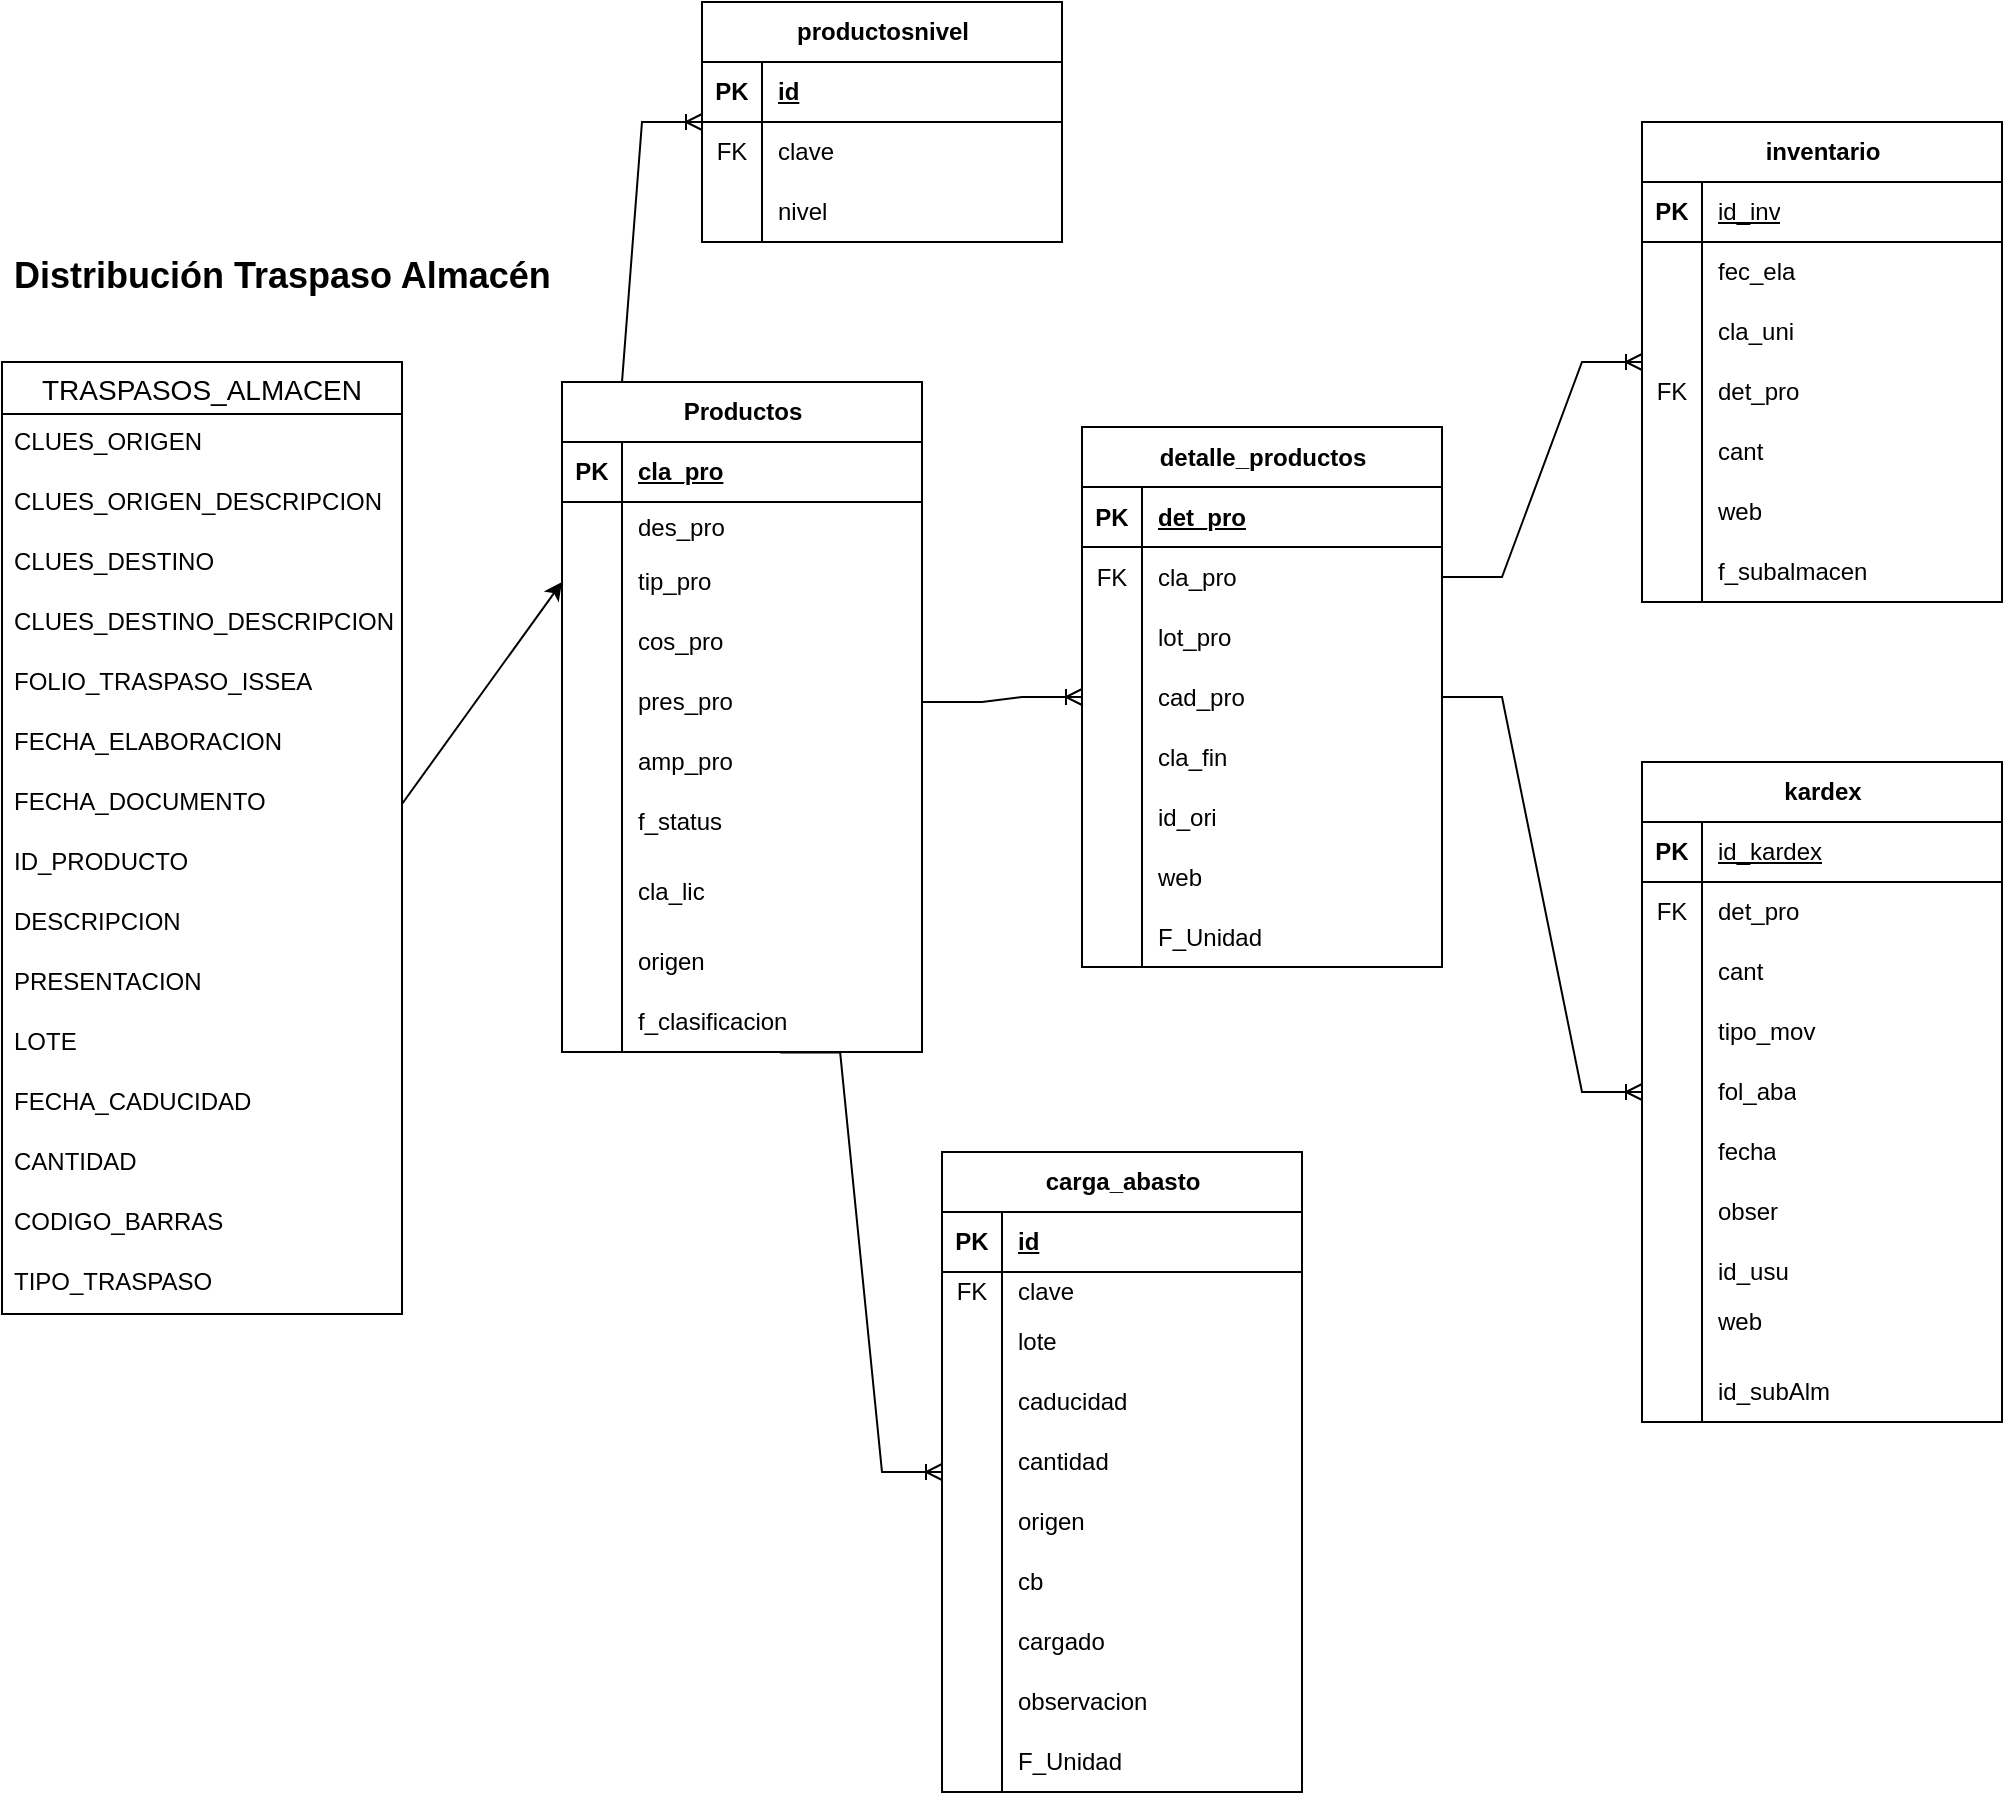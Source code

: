 <mxfile version="24.7.6">
  <diagram name="Página-1" id="DSmDJmD6jVhLiTkrD8Ex">
    <mxGraphModel dx="3156" dy="2331" grid="1" gridSize="10" guides="1" tooltips="1" connect="1" arrows="1" fold="1" page="1" pageScale="1" pageWidth="827" pageHeight="1169" math="0" shadow="0">
      <root>
        <mxCell id="0" />
        <mxCell id="1" parent="0" />
        <mxCell id="zdWx5U7JWMoHkb-Ilqxi-3" value="carga_abasto" style="shape=table;startSize=30;container=1;collapsible=1;childLayout=tableLayout;fixedRows=1;rowLines=0;fontStyle=1;align=center;resizeLast=1;html=1;" parent="1" vertex="1">
          <mxGeometry x="460" y="425" width="180" height="320" as="geometry" />
        </mxCell>
        <mxCell id="zdWx5U7JWMoHkb-Ilqxi-4" value="" style="shape=tableRow;horizontal=0;startSize=0;swimlaneHead=0;swimlaneBody=0;fillColor=none;collapsible=0;dropTarget=0;points=[[0,0.5],[1,0.5]];portConstraint=eastwest;top=0;left=0;right=0;bottom=1;" parent="zdWx5U7JWMoHkb-Ilqxi-3" vertex="1">
          <mxGeometry y="30" width="180" height="30" as="geometry" />
        </mxCell>
        <mxCell id="zdWx5U7JWMoHkb-Ilqxi-5" value="PK" style="shape=partialRectangle;connectable=0;fillColor=none;top=0;left=0;bottom=0;right=0;fontStyle=1;overflow=hidden;whiteSpace=wrap;html=1;" parent="zdWx5U7JWMoHkb-Ilqxi-4" vertex="1">
          <mxGeometry width="30" height="30" as="geometry">
            <mxRectangle width="30" height="30" as="alternateBounds" />
          </mxGeometry>
        </mxCell>
        <mxCell id="zdWx5U7JWMoHkb-Ilqxi-6" value="id" style="shape=partialRectangle;connectable=0;fillColor=none;top=0;left=0;bottom=0;right=0;align=left;spacingLeft=6;fontStyle=5;overflow=hidden;whiteSpace=wrap;html=1;" parent="zdWx5U7JWMoHkb-Ilqxi-4" vertex="1">
          <mxGeometry x="30" width="150" height="30" as="geometry">
            <mxRectangle width="150" height="30" as="alternateBounds" />
          </mxGeometry>
        </mxCell>
        <mxCell id="zdWx5U7JWMoHkb-Ilqxi-7" value="" style="shape=tableRow;horizontal=0;startSize=0;swimlaneHead=0;swimlaneBody=0;fillColor=none;collapsible=0;dropTarget=0;points=[[0,0.5],[1,0.5]];portConstraint=eastwest;top=0;left=0;right=0;bottom=0;" parent="zdWx5U7JWMoHkb-Ilqxi-3" vertex="1">
          <mxGeometry y="60" width="180" height="20" as="geometry" />
        </mxCell>
        <mxCell id="zdWx5U7JWMoHkb-Ilqxi-8" value="FK" style="shape=partialRectangle;connectable=0;fillColor=none;top=0;left=0;bottom=0;right=0;editable=1;overflow=hidden;whiteSpace=wrap;html=1;" parent="zdWx5U7JWMoHkb-Ilqxi-7" vertex="1">
          <mxGeometry width="30" height="20" as="geometry">
            <mxRectangle width="30" height="20" as="alternateBounds" />
          </mxGeometry>
        </mxCell>
        <mxCell id="zdWx5U7JWMoHkb-Ilqxi-9" value="clave" style="shape=partialRectangle;connectable=0;fillColor=none;top=0;left=0;bottom=0;right=0;align=left;spacingLeft=6;overflow=hidden;whiteSpace=wrap;html=1;" parent="zdWx5U7JWMoHkb-Ilqxi-7" vertex="1">
          <mxGeometry x="30" width="150" height="20" as="geometry">
            <mxRectangle width="150" height="20" as="alternateBounds" />
          </mxGeometry>
        </mxCell>
        <mxCell id="zdWx5U7JWMoHkb-Ilqxi-10" value="" style="shape=tableRow;horizontal=0;startSize=0;swimlaneHead=0;swimlaneBody=0;fillColor=none;collapsible=0;dropTarget=0;points=[[0,0.5],[1,0.5]];portConstraint=eastwest;top=0;left=0;right=0;bottom=0;" parent="zdWx5U7JWMoHkb-Ilqxi-3" vertex="1">
          <mxGeometry y="80" width="180" height="30" as="geometry" />
        </mxCell>
        <mxCell id="zdWx5U7JWMoHkb-Ilqxi-11" value="" style="shape=partialRectangle;connectable=0;fillColor=none;top=0;left=0;bottom=0;right=0;editable=1;overflow=hidden;whiteSpace=wrap;html=1;" parent="zdWx5U7JWMoHkb-Ilqxi-10" vertex="1">
          <mxGeometry width="30" height="30" as="geometry">
            <mxRectangle width="30" height="30" as="alternateBounds" />
          </mxGeometry>
        </mxCell>
        <mxCell id="zdWx5U7JWMoHkb-Ilqxi-12" value="lote" style="shape=partialRectangle;connectable=0;fillColor=none;top=0;left=0;bottom=0;right=0;align=left;spacingLeft=6;overflow=hidden;whiteSpace=wrap;html=1;" parent="zdWx5U7JWMoHkb-Ilqxi-10" vertex="1">
          <mxGeometry x="30" width="150" height="30" as="geometry">
            <mxRectangle width="150" height="30" as="alternateBounds" />
          </mxGeometry>
        </mxCell>
        <mxCell id="zdWx5U7JWMoHkb-Ilqxi-13" value="" style="shape=tableRow;horizontal=0;startSize=0;swimlaneHead=0;swimlaneBody=0;fillColor=none;collapsible=0;dropTarget=0;points=[[0,0.5],[1,0.5]];portConstraint=eastwest;top=0;left=0;right=0;bottom=0;" parent="zdWx5U7JWMoHkb-Ilqxi-3" vertex="1">
          <mxGeometry y="110" width="180" height="30" as="geometry" />
        </mxCell>
        <mxCell id="zdWx5U7JWMoHkb-Ilqxi-14" value="" style="shape=partialRectangle;connectable=0;fillColor=none;top=0;left=0;bottom=0;right=0;editable=1;overflow=hidden;whiteSpace=wrap;html=1;" parent="zdWx5U7JWMoHkb-Ilqxi-13" vertex="1">
          <mxGeometry width="30" height="30" as="geometry">
            <mxRectangle width="30" height="30" as="alternateBounds" />
          </mxGeometry>
        </mxCell>
        <mxCell id="zdWx5U7JWMoHkb-Ilqxi-15" value="caducidad" style="shape=partialRectangle;connectable=0;fillColor=none;top=0;left=0;bottom=0;right=0;align=left;spacingLeft=6;overflow=hidden;whiteSpace=wrap;html=1;" parent="zdWx5U7JWMoHkb-Ilqxi-13" vertex="1">
          <mxGeometry x="30" width="150" height="30" as="geometry">
            <mxRectangle width="150" height="30" as="alternateBounds" />
          </mxGeometry>
        </mxCell>
        <mxCell id="zdWx5U7JWMoHkb-Ilqxi-16" value="" style="shape=tableRow;horizontal=0;startSize=0;swimlaneHead=0;swimlaneBody=0;fillColor=none;collapsible=0;dropTarget=0;points=[[0,0.5],[1,0.5]];portConstraint=eastwest;top=0;left=0;right=0;bottom=0;" parent="zdWx5U7JWMoHkb-Ilqxi-3" vertex="1">
          <mxGeometry y="140" width="180" height="30" as="geometry" />
        </mxCell>
        <mxCell id="zdWx5U7JWMoHkb-Ilqxi-17" value="" style="shape=partialRectangle;connectable=0;fillColor=none;top=0;left=0;bottom=0;right=0;editable=1;overflow=hidden;whiteSpace=wrap;html=1;" parent="zdWx5U7JWMoHkb-Ilqxi-16" vertex="1">
          <mxGeometry width="30" height="30" as="geometry">
            <mxRectangle width="30" height="30" as="alternateBounds" />
          </mxGeometry>
        </mxCell>
        <mxCell id="zdWx5U7JWMoHkb-Ilqxi-18" value="cantidad" style="shape=partialRectangle;connectable=0;fillColor=none;top=0;left=0;bottom=0;right=0;align=left;spacingLeft=6;overflow=hidden;whiteSpace=wrap;html=1;" parent="zdWx5U7JWMoHkb-Ilqxi-16" vertex="1">
          <mxGeometry x="30" width="150" height="30" as="geometry">
            <mxRectangle width="150" height="30" as="alternateBounds" />
          </mxGeometry>
        </mxCell>
        <mxCell id="zdWx5U7JWMoHkb-Ilqxi-19" value="" style="shape=tableRow;horizontal=0;startSize=0;swimlaneHead=0;swimlaneBody=0;fillColor=none;collapsible=0;dropTarget=0;points=[[0,0.5],[1,0.5]];portConstraint=eastwest;top=0;left=0;right=0;bottom=0;" parent="zdWx5U7JWMoHkb-Ilqxi-3" vertex="1">
          <mxGeometry y="170" width="180" height="30" as="geometry" />
        </mxCell>
        <mxCell id="zdWx5U7JWMoHkb-Ilqxi-20" value="" style="shape=partialRectangle;connectable=0;fillColor=none;top=0;left=0;bottom=0;right=0;editable=1;overflow=hidden;whiteSpace=wrap;html=1;" parent="zdWx5U7JWMoHkb-Ilqxi-19" vertex="1">
          <mxGeometry width="30" height="30" as="geometry">
            <mxRectangle width="30" height="30" as="alternateBounds" />
          </mxGeometry>
        </mxCell>
        <mxCell id="zdWx5U7JWMoHkb-Ilqxi-21" value="origen" style="shape=partialRectangle;connectable=0;fillColor=none;top=0;left=0;bottom=0;right=0;align=left;spacingLeft=6;overflow=hidden;whiteSpace=wrap;html=1;" parent="zdWx5U7JWMoHkb-Ilqxi-19" vertex="1">
          <mxGeometry x="30" width="150" height="30" as="geometry">
            <mxRectangle width="150" height="30" as="alternateBounds" />
          </mxGeometry>
        </mxCell>
        <mxCell id="zdWx5U7JWMoHkb-Ilqxi-22" value="" style="shape=tableRow;horizontal=0;startSize=0;swimlaneHead=0;swimlaneBody=0;fillColor=none;collapsible=0;dropTarget=0;points=[[0,0.5],[1,0.5]];portConstraint=eastwest;top=0;left=0;right=0;bottom=0;" parent="zdWx5U7JWMoHkb-Ilqxi-3" vertex="1">
          <mxGeometry y="200" width="180" height="30" as="geometry" />
        </mxCell>
        <mxCell id="zdWx5U7JWMoHkb-Ilqxi-23" value="" style="shape=partialRectangle;connectable=0;fillColor=none;top=0;left=0;bottom=0;right=0;editable=1;overflow=hidden;whiteSpace=wrap;html=1;" parent="zdWx5U7JWMoHkb-Ilqxi-22" vertex="1">
          <mxGeometry width="30" height="30" as="geometry">
            <mxRectangle width="30" height="30" as="alternateBounds" />
          </mxGeometry>
        </mxCell>
        <mxCell id="zdWx5U7JWMoHkb-Ilqxi-24" value="cb" style="shape=partialRectangle;connectable=0;fillColor=none;top=0;left=0;bottom=0;right=0;align=left;spacingLeft=6;overflow=hidden;whiteSpace=wrap;html=1;" parent="zdWx5U7JWMoHkb-Ilqxi-22" vertex="1">
          <mxGeometry x="30" width="150" height="30" as="geometry">
            <mxRectangle width="150" height="30" as="alternateBounds" />
          </mxGeometry>
        </mxCell>
        <mxCell id="zdWx5U7JWMoHkb-Ilqxi-25" value="" style="shape=tableRow;horizontal=0;startSize=0;swimlaneHead=0;swimlaneBody=0;fillColor=none;collapsible=0;dropTarget=0;points=[[0,0.5],[1,0.5]];portConstraint=eastwest;top=0;left=0;right=0;bottom=0;" parent="zdWx5U7JWMoHkb-Ilqxi-3" vertex="1">
          <mxGeometry y="230" width="180" height="30" as="geometry" />
        </mxCell>
        <mxCell id="zdWx5U7JWMoHkb-Ilqxi-26" value="" style="shape=partialRectangle;connectable=0;fillColor=none;top=0;left=0;bottom=0;right=0;editable=1;overflow=hidden;whiteSpace=wrap;html=1;" parent="zdWx5U7JWMoHkb-Ilqxi-25" vertex="1">
          <mxGeometry width="30" height="30" as="geometry">
            <mxRectangle width="30" height="30" as="alternateBounds" />
          </mxGeometry>
        </mxCell>
        <mxCell id="zdWx5U7JWMoHkb-Ilqxi-27" value="cargado" style="shape=partialRectangle;connectable=0;fillColor=none;top=0;left=0;bottom=0;right=0;align=left;spacingLeft=6;overflow=hidden;whiteSpace=wrap;html=1;" parent="zdWx5U7JWMoHkb-Ilqxi-25" vertex="1">
          <mxGeometry x="30" width="150" height="30" as="geometry">
            <mxRectangle width="150" height="30" as="alternateBounds" />
          </mxGeometry>
        </mxCell>
        <mxCell id="zdWx5U7JWMoHkb-Ilqxi-28" value="" style="shape=tableRow;horizontal=0;startSize=0;swimlaneHead=0;swimlaneBody=0;fillColor=none;collapsible=0;dropTarget=0;points=[[0,0.5],[1,0.5]];portConstraint=eastwest;top=0;left=0;right=0;bottom=0;" parent="zdWx5U7JWMoHkb-Ilqxi-3" vertex="1">
          <mxGeometry y="260" width="180" height="30" as="geometry" />
        </mxCell>
        <mxCell id="zdWx5U7JWMoHkb-Ilqxi-29" value="" style="shape=partialRectangle;connectable=0;fillColor=none;top=0;left=0;bottom=0;right=0;editable=1;overflow=hidden;whiteSpace=wrap;html=1;" parent="zdWx5U7JWMoHkb-Ilqxi-28" vertex="1">
          <mxGeometry width="30" height="30" as="geometry">
            <mxRectangle width="30" height="30" as="alternateBounds" />
          </mxGeometry>
        </mxCell>
        <mxCell id="zdWx5U7JWMoHkb-Ilqxi-30" value="observacion" style="shape=partialRectangle;connectable=0;fillColor=none;top=0;left=0;bottom=0;right=0;align=left;spacingLeft=6;overflow=hidden;whiteSpace=wrap;html=1;" parent="zdWx5U7JWMoHkb-Ilqxi-28" vertex="1">
          <mxGeometry x="30" width="150" height="30" as="geometry">
            <mxRectangle width="150" height="30" as="alternateBounds" />
          </mxGeometry>
        </mxCell>
        <mxCell id="zdWx5U7JWMoHkb-Ilqxi-31" value="" style="shape=tableRow;horizontal=0;startSize=0;swimlaneHead=0;swimlaneBody=0;fillColor=none;collapsible=0;dropTarget=0;points=[[0,0.5],[1,0.5]];portConstraint=eastwest;top=0;left=0;right=0;bottom=0;" parent="zdWx5U7JWMoHkb-Ilqxi-3" vertex="1">
          <mxGeometry y="290" width="180" height="30" as="geometry" />
        </mxCell>
        <mxCell id="zdWx5U7JWMoHkb-Ilqxi-32" value="" style="shape=partialRectangle;connectable=0;fillColor=none;top=0;left=0;bottom=0;right=0;editable=1;overflow=hidden;whiteSpace=wrap;html=1;" parent="zdWx5U7JWMoHkb-Ilqxi-31" vertex="1">
          <mxGeometry width="30" height="30" as="geometry">
            <mxRectangle width="30" height="30" as="alternateBounds" />
          </mxGeometry>
        </mxCell>
        <mxCell id="zdWx5U7JWMoHkb-Ilqxi-33" value="F_Unidad" style="shape=partialRectangle;connectable=0;fillColor=none;top=0;left=0;bottom=0;right=0;align=left;spacingLeft=6;overflow=hidden;whiteSpace=wrap;html=1;" parent="zdWx5U7JWMoHkb-Ilqxi-31" vertex="1">
          <mxGeometry x="30" width="150" height="30" as="geometry">
            <mxRectangle width="150" height="30" as="alternateBounds" />
          </mxGeometry>
        </mxCell>
        <mxCell id="zdWx5U7JWMoHkb-Ilqxi-34" value="TRASPASOS_ALMACEN" style="swimlane;fontStyle=0;childLayout=stackLayout;horizontal=1;startSize=26;horizontalStack=0;resizeParent=1;resizeParentMax=0;resizeLast=0;collapsible=1;marginBottom=0;align=center;fontSize=14;" parent="1" vertex="1">
          <mxGeometry x="-10" y="30" width="200" height="476" as="geometry" />
        </mxCell>
        <mxCell id="zdWx5U7JWMoHkb-Ilqxi-35" value="CLUES_ORIGEN" style="text;strokeColor=none;fillColor=none;spacingLeft=4;spacingRight=4;overflow=hidden;rotatable=0;points=[[0,0.5],[1,0.5]];portConstraint=eastwest;fontSize=12;whiteSpace=wrap;html=1;" parent="zdWx5U7JWMoHkb-Ilqxi-34" vertex="1">
          <mxGeometry y="26" width="200" height="30" as="geometry" />
        </mxCell>
        <mxCell id="zdWx5U7JWMoHkb-Ilqxi-36" value="CLUES_ORIGEN_DESCRIPCION" style="text;strokeColor=none;fillColor=none;spacingLeft=4;spacingRight=4;overflow=hidden;rotatable=0;points=[[0,0.5],[1,0.5]];portConstraint=eastwest;fontSize=12;whiteSpace=wrap;html=1;" parent="zdWx5U7JWMoHkb-Ilqxi-34" vertex="1">
          <mxGeometry y="56" width="200" height="30" as="geometry" />
        </mxCell>
        <mxCell id="zdWx5U7JWMoHkb-Ilqxi-37" value="CLUES_DESTINO" style="text;strokeColor=none;fillColor=none;spacingLeft=4;spacingRight=4;overflow=hidden;rotatable=0;points=[[0,0.5],[1,0.5]];portConstraint=eastwest;fontSize=12;whiteSpace=wrap;html=1;" parent="zdWx5U7JWMoHkb-Ilqxi-34" vertex="1">
          <mxGeometry y="86" width="200" height="30" as="geometry" />
        </mxCell>
        <mxCell id="zdWx5U7JWMoHkb-Ilqxi-38" value="CLUES_DESTINO_DESCRIPCION" style="text;strokeColor=none;fillColor=none;spacingLeft=4;spacingRight=4;overflow=hidden;rotatable=0;points=[[0,0.5],[1,0.5]];portConstraint=eastwest;fontSize=12;whiteSpace=wrap;html=1;" parent="zdWx5U7JWMoHkb-Ilqxi-34" vertex="1">
          <mxGeometry y="116" width="200" height="30" as="geometry" />
        </mxCell>
        <mxCell id="zdWx5U7JWMoHkb-Ilqxi-175" value="FOLIO_TRASPASO_ISSEA" style="text;strokeColor=none;fillColor=none;spacingLeft=4;spacingRight=4;overflow=hidden;rotatable=0;points=[[0,0.5],[1,0.5]];portConstraint=eastwest;fontSize=12;whiteSpace=wrap;html=1;" parent="zdWx5U7JWMoHkb-Ilqxi-34" vertex="1">
          <mxGeometry y="146" width="200" height="30" as="geometry" />
        </mxCell>
        <mxCell id="zdWx5U7JWMoHkb-Ilqxi-39" value="FECHA_ELABORACION" style="text;strokeColor=none;fillColor=none;spacingLeft=4;spacingRight=4;overflow=hidden;rotatable=0;points=[[0,0.5],[1,0.5]];portConstraint=eastwest;fontSize=12;whiteSpace=wrap;html=1;" parent="zdWx5U7JWMoHkb-Ilqxi-34" vertex="1">
          <mxGeometry y="176" width="200" height="30" as="geometry" />
        </mxCell>
        <mxCell id="zdWx5U7JWMoHkb-Ilqxi-40" value="FECHA_DOCUMENTO" style="text;strokeColor=none;fillColor=none;spacingLeft=4;spacingRight=4;overflow=hidden;rotatable=0;points=[[0,0.5],[1,0.5]];portConstraint=eastwest;fontSize=12;whiteSpace=wrap;html=1;" parent="zdWx5U7JWMoHkb-Ilqxi-34" vertex="1">
          <mxGeometry y="206" width="200" height="30" as="geometry" />
        </mxCell>
        <mxCell id="zdWx5U7JWMoHkb-Ilqxi-42" value="ID_PRODUCTO" style="text;strokeColor=none;fillColor=none;spacingLeft=4;spacingRight=4;overflow=hidden;rotatable=0;points=[[0,0.5],[1,0.5]];portConstraint=eastwest;fontSize=12;whiteSpace=wrap;html=1;" parent="zdWx5U7JWMoHkb-Ilqxi-34" vertex="1">
          <mxGeometry y="236" width="200" height="30" as="geometry" />
        </mxCell>
        <mxCell id="zdWx5U7JWMoHkb-Ilqxi-43" value="DESCRIPCION" style="text;strokeColor=none;fillColor=none;spacingLeft=4;spacingRight=4;overflow=hidden;rotatable=0;points=[[0,0.5],[1,0.5]];portConstraint=eastwest;fontSize=12;whiteSpace=wrap;html=1;" parent="zdWx5U7JWMoHkb-Ilqxi-34" vertex="1">
          <mxGeometry y="266" width="200" height="30" as="geometry" />
        </mxCell>
        <mxCell id="zdWx5U7JWMoHkb-Ilqxi-44" value="PRESENTACION" style="text;strokeColor=none;fillColor=none;spacingLeft=4;spacingRight=4;overflow=hidden;rotatable=0;points=[[0,0.5],[1,0.5]];portConstraint=eastwest;fontSize=12;whiteSpace=wrap;html=1;" parent="zdWx5U7JWMoHkb-Ilqxi-34" vertex="1">
          <mxGeometry y="296" width="200" height="30" as="geometry" />
        </mxCell>
        <mxCell id="zdWx5U7JWMoHkb-Ilqxi-45" value="LOTE" style="text;strokeColor=none;fillColor=none;spacingLeft=4;spacingRight=4;overflow=hidden;rotatable=0;points=[[0,0.5],[1,0.5]];portConstraint=eastwest;fontSize=12;whiteSpace=wrap;html=1;" parent="zdWx5U7JWMoHkb-Ilqxi-34" vertex="1">
          <mxGeometry y="326" width="200" height="30" as="geometry" />
        </mxCell>
        <mxCell id="zdWx5U7JWMoHkb-Ilqxi-46" value="FECHA_CADUCIDAD" style="text;strokeColor=none;fillColor=none;spacingLeft=4;spacingRight=4;overflow=hidden;rotatable=0;points=[[0,0.5],[1,0.5]];portConstraint=eastwest;fontSize=12;whiteSpace=wrap;html=1;" parent="zdWx5U7JWMoHkb-Ilqxi-34" vertex="1">
          <mxGeometry y="356" width="200" height="30" as="geometry" />
        </mxCell>
        <mxCell id="zdWx5U7JWMoHkb-Ilqxi-47" value="CANTIDAD" style="text;strokeColor=none;fillColor=none;spacingLeft=4;spacingRight=4;overflow=hidden;rotatable=0;points=[[0,0.5],[1,0.5]];portConstraint=eastwest;fontSize=12;whiteSpace=wrap;html=1;" parent="zdWx5U7JWMoHkb-Ilqxi-34" vertex="1">
          <mxGeometry y="386" width="200" height="30" as="geometry" />
        </mxCell>
        <mxCell id="zdWx5U7JWMoHkb-Ilqxi-176" value="CODIGO_BARRAS" style="text;strokeColor=none;fillColor=none;spacingLeft=4;spacingRight=4;overflow=hidden;rotatable=0;points=[[0,0.5],[1,0.5]];portConstraint=eastwest;fontSize=12;whiteSpace=wrap;html=1;" parent="zdWx5U7JWMoHkb-Ilqxi-34" vertex="1">
          <mxGeometry y="416" width="200" height="30" as="geometry" />
        </mxCell>
        <mxCell id="zdWx5U7JWMoHkb-Ilqxi-177" value="TIPO_TRASPASO" style="text;strokeColor=none;fillColor=none;spacingLeft=4;spacingRight=4;overflow=hidden;rotatable=0;points=[[0,0.5],[1,0.5]];portConstraint=eastwest;fontSize=12;whiteSpace=wrap;html=1;" parent="zdWx5U7JWMoHkb-Ilqxi-34" vertex="1">
          <mxGeometry y="446" width="200" height="30" as="geometry" />
        </mxCell>
        <mxCell id="zdWx5U7JWMoHkb-Ilqxi-48" value="&lt;font style=&quot;font-size: 18px;&quot;&gt;&lt;b&gt;Distribución Traspaso Almacén&lt;/b&gt;&lt;/font&gt;&lt;div&gt;&lt;font style=&quot;font-size: 18px;&quot;&gt;&lt;b&gt;&lt;br&gt;&lt;/b&gt;&lt;/font&gt;&lt;/div&gt;" style="text;strokeColor=none;fillColor=none;spacingLeft=4;spacingRight=4;overflow=hidden;rotatable=0;points=[[0,0.5],[1,0.5]];portConstraint=eastwest;fontSize=12;whiteSpace=wrap;html=1;" parent="1" vertex="1">
          <mxGeometry x="-10" y="-30" width="300" height="50" as="geometry" />
        </mxCell>
        <mxCell id="zdWx5U7JWMoHkb-Ilqxi-49" value="Productos" style="shape=table;startSize=30;container=1;collapsible=1;childLayout=tableLayout;fixedRows=1;rowLines=0;fontStyle=1;align=center;resizeLast=1;html=1;" parent="1" vertex="1">
          <mxGeometry x="270" y="40" width="180" height="335" as="geometry" />
        </mxCell>
        <mxCell id="zdWx5U7JWMoHkb-Ilqxi-50" value="" style="shape=tableRow;horizontal=0;startSize=0;swimlaneHead=0;swimlaneBody=0;fillColor=none;collapsible=0;dropTarget=0;points=[[0,0.5],[1,0.5]];portConstraint=eastwest;top=0;left=0;right=0;bottom=1;" parent="zdWx5U7JWMoHkb-Ilqxi-49" vertex="1">
          <mxGeometry y="30" width="180" height="30" as="geometry" />
        </mxCell>
        <mxCell id="zdWx5U7JWMoHkb-Ilqxi-51" value="PK" style="shape=partialRectangle;connectable=0;fillColor=none;top=0;left=0;bottom=0;right=0;fontStyle=1;overflow=hidden;whiteSpace=wrap;html=1;" parent="zdWx5U7JWMoHkb-Ilqxi-50" vertex="1">
          <mxGeometry width="30" height="30" as="geometry">
            <mxRectangle width="30" height="30" as="alternateBounds" />
          </mxGeometry>
        </mxCell>
        <mxCell id="zdWx5U7JWMoHkb-Ilqxi-52" value="cla_pro" style="shape=partialRectangle;connectable=0;fillColor=none;top=0;left=0;bottom=0;right=0;align=left;spacingLeft=6;fontStyle=5;overflow=hidden;whiteSpace=wrap;html=1;" parent="zdWx5U7JWMoHkb-Ilqxi-50" vertex="1">
          <mxGeometry x="30" width="150" height="30" as="geometry">
            <mxRectangle width="150" height="30" as="alternateBounds" />
          </mxGeometry>
        </mxCell>
        <mxCell id="zdWx5U7JWMoHkb-Ilqxi-53" value="" style="shape=tableRow;horizontal=0;startSize=0;swimlaneHead=0;swimlaneBody=0;fillColor=none;collapsible=0;dropTarget=0;points=[[0,0.5],[1,0.5]];portConstraint=eastwest;top=0;left=0;right=0;bottom=0;" parent="zdWx5U7JWMoHkb-Ilqxi-49" vertex="1">
          <mxGeometry y="60" width="180" height="25" as="geometry" />
        </mxCell>
        <mxCell id="zdWx5U7JWMoHkb-Ilqxi-54" value="" style="shape=partialRectangle;connectable=0;fillColor=none;top=0;left=0;bottom=0;right=0;editable=1;overflow=hidden;whiteSpace=wrap;html=1;" parent="zdWx5U7JWMoHkb-Ilqxi-53" vertex="1">
          <mxGeometry width="30" height="25" as="geometry">
            <mxRectangle width="30" height="25" as="alternateBounds" />
          </mxGeometry>
        </mxCell>
        <mxCell id="zdWx5U7JWMoHkb-Ilqxi-55" value="des_pro" style="shape=partialRectangle;connectable=0;fillColor=none;top=0;left=0;bottom=0;right=0;align=left;spacingLeft=6;overflow=hidden;whiteSpace=wrap;html=1;" parent="zdWx5U7JWMoHkb-Ilqxi-53" vertex="1">
          <mxGeometry x="30" width="150" height="25" as="geometry">
            <mxRectangle width="150" height="25" as="alternateBounds" />
          </mxGeometry>
        </mxCell>
        <mxCell id="zdWx5U7JWMoHkb-Ilqxi-56" value="" style="shape=tableRow;horizontal=0;startSize=0;swimlaneHead=0;swimlaneBody=0;fillColor=none;collapsible=0;dropTarget=0;points=[[0,0.5],[1,0.5]];portConstraint=eastwest;top=0;left=0;right=0;bottom=0;" parent="zdWx5U7JWMoHkb-Ilqxi-49" vertex="1">
          <mxGeometry y="85" width="180" height="30" as="geometry" />
        </mxCell>
        <mxCell id="zdWx5U7JWMoHkb-Ilqxi-57" value="" style="shape=partialRectangle;connectable=0;fillColor=none;top=0;left=0;bottom=0;right=0;editable=1;overflow=hidden;whiteSpace=wrap;html=1;" parent="zdWx5U7JWMoHkb-Ilqxi-56" vertex="1">
          <mxGeometry width="30" height="30" as="geometry">
            <mxRectangle width="30" height="30" as="alternateBounds" />
          </mxGeometry>
        </mxCell>
        <mxCell id="zdWx5U7JWMoHkb-Ilqxi-58" value="tip_pro" style="shape=partialRectangle;connectable=0;fillColor=none;top=0;left=0;bottom=0;right=0;align=left;spacingLeft=6;overflow=hidden;whiteSpace=wrap;html=1;" parent="zdWx5U7JWMoHkb-Ilqxi-56" vertex="1">
          <mxGeometry x="30" width="150" height="30" as="geometry">
            <mxRectangle width="150" height="30" as="alternateBounds" />
          </mxGeometry>
        </mxCell>
        <mxCell id="zdWx5U7JWMoHkb-Ilqxi-59" value="" style="shape=tableRow;horizontal=0;startSize=0;swimlaneHead=0;swimlaneBody=0;fillColor=none;collapsible=0;dropTarget=0;points=[[0,0.5],[1,0.5]];portConstraint=eastwest;top=0;left=0;right=0;bottom=0;" parent="zdWx5U7JWMoHkb-Ilqxi-49" vertex="1">
          <mxGeometry y="115" width="180" height="30" as="geometry" />
        </mxCell>
        <mxCell id="zdWx5U7JWMoHkb-Ilqxi-60" value="" style="shape=partialRectangle;connectable=0;fillColor=none;top=0;left=0;bottom=0;right=0;editable=1;overflow=hidden;whiteSpace=wrap;html=1;" parent="zdWx5U7JWMoHkb-Ilqxi-59" vertex="1">
          <mxGeometry width="30" height="30" as="geometry">
            <mxRectangle width="30" height="30" as="alternateBounds" />
          </mxGeometry>
        </mxCell>
        <mxCell id="zdWx5U7JWMoHkb-Ilqxi-61" value="cos_pro" style="shape=partialRectangle;connectable=0;fillColor=none;top=0;left=0;bottom=0;right=0;align=left;spacingLeft=6;overflow=hidden;whiteSpace=wrap;html=1;" parent="zdWx5U7JWMoHkb-Ilqxi-59" vertex="1">
          <mxGeometry x="30" width="150" height="30" as="geometry">
            <mxRectangle width="150" height="30" as="alternateBounds" />
          </mxGeometry>
        </mxCell>
        <mxCell id="zdWx5U7JWMoHkb-Ilqxi-62" value="" style="shape=tableRow;horizontal=0;startSize=0;swimlaneHead=0;swimlaneBody=0;fillColor=none;collapsible=0;dropTarget=0;points=[[0,0.5],[1,0.5]];portConstraint=eastwest;top=0;left=0;right=0;bottom=0;" parent="zdWx5U7JWMoHkb-Ilqxi-49" vertex="1">
          <mxGeometry y="145" width="180" height="30" as="geometry" />
        </mxCell>
        <mxCell id="zdWx5U7JWMoHkb-Ilqxi-63" value="" style="shape=partialRectangle;connectable=0;fillColor=none;top=0;left=0;bottom=0;right=0;editable=1;overflow=hidden;whiteSpace=wrap;html=1;" parent="zdWx5U7JWMoHkb-Ilqxi-62" vertex="1">
          <mxGeometry width="30" height="30" as="geometry">
            <mxRectangle width="30" height="30" as="alternateBounds" />
          </mxGeometry>
        </mxCell>
        <mxCell id="zdWx5U7JWMoHkb-Ilqxi-64" value="pres_pro" style="shape=partialRectangle;connectable=0;fillColor=none;top=0;left=0;bottom=0;right=0;align=left;spacingLeft=6;overflow=hidden;whiteSpace=wrap;html=1;" parent="zdWx5U7JWMoHkb-Ilqxi-62" vertex="1">
          <mxGeometry x="30" width="150" height="30" as="geometry">
            <mxRectangle width="150" height="30" as="alternateBounds" />
          </mxGeometry>
        </mxCell>
        <mxCell id="zdWx5U7JWMoHkb-Ilqxi-65" value="" style="shape=tableRow;horizontal=0;startSize=0;swimlaneHead=0;swimlaneBody=0;fillColor=none;collapsible=0;dropTarget=0;points=[[0,0.5],[1,0.5]];portConstraint=eastwest;top=0;left=0;right=0;bottom=0;" parent="zdWx5U7JWMoHkb-Ilqxi-49" vertex="1">
          <mxGeometry y="175" width="180" height="30" as="geometry" />
        </mxCell>
        <mxCell id="zdWx5U7JWMoHkb-Ilqxi-66" value="" style="shape=partialRectangle;connectable=0;fillColor=none;top=0;left=0;bottom=0;right=0;editable=1;overflow=hidden;whiteSpace=wrap;html=1;" parent="zdWx5U7JWMoHkb-Ilqxi-65" vertex="1">
          <mxGeometry width="30" height="30" as="geometry">
            <mxRectangle width="30" height="30" as="alternateBounds" />
          </mxGeometry>
        </mxCell>
        <mxCell id="zdWx5U7JWMoHkb-Ilqxi-67" value="amp_pro" style="shape=partialRectangle;connectable=0;fillColor=none;top=0;left=0;bottom=0;right=0;align=left;spacingLeft=6;overflow=hidden;whiteSpace=wrap;html=1;" parent="zdWx5U7JWMoHkb-Ilqxi-65" vertex="1">
          <mxGeometry x="30" width="150" height="30" as="geometry">
            <mxRectangle width="150" height="30" as="alternateBounds" />
          </mxGeometry>
        </mxCell>
        <mxCell id="zdWx5U7JWMoHkb-Ilqxi-68" value="" style="shape=tableRow;horizontal=0;startSize=0;swimlaneHead=0;swimlaneBody=0;fillColor=none;collapsible=0;dropTarget=0;points=[[0,0.5],[1,0.5]];portConstraint=eastwest;top=0;left=0;right=0;bottom=0;" parent="zdWx5U7JWMoHkb-Ilqxi-49" vertex="1">
          <mxGeometry y="205" width="180" height="30" as="geometry" />
        </mxCell>
        <mxCell id="zdWx5U7JWMoHkb-Ilqxi-69" value="" style="shape=partialRectangle;connectable=0;fillColor=none;top=0;left=0;bottom=0;right=0;editable=1;overflow=hidden;whiteSpace=wrap;html=1;" parent="zdWx5U7JWMoHkb-Ilqxi-68" vertex="1">
          <mxGeometry width="30" height="30" as="geometry">
            <mxRectangle width="30" height="30" as="alternateBounds" />
          </mxGeometry>
        </mxCell>
        <mxCell id="zdWx5U7JWMoHkb-Ilqxi-70" value="f_status" style="shape=partialRectangle;connectable=0;fillColor=none;top=0;left=0;bottom=0;right=0;align=left;spacingLeft=6;overflow=hidden;whiteSpace=wrap;html=1;" parent="zdWx5U7JWMoHkb-Ilqxi-68" vertex="1">
          <mxGeometry x="30" width="150" height="30" as="geometry">
            <mxRectangle width="150" height="30" as="alternateBounds" />
          </mxGeometry>
        </mxCell>
        <mxCell id="zdWx5U7JWMoHkb-Ilqxi-71" value="" style="shape=tableRow;horizontal=0;startSize=0;swimlaneHead=0;swimlaneBody=0;fillColor=none;collapsible=0;dropTarget=0;points=[[0,0.5],[1,0.5]];portConstraint=eastwest;top=0;left=0;right=0;bottom=0;" parent="zdWx5U7JWMoHkb-Ilqxi-49" vertex="1">
          <mxGeometry y="235" width="180" height="40" as="geometry" />
        </mxCell>
        <mxCell id="zdWx5U7JWMoHkb-Ilqxi-72" value="" style="shape=partialRectangle;connectable=0;fillColor=none;top=0;left=0;bottom=0;right=0;editable=1;overflow=hidden;whiteSpace=wrap;html=1;" parent="zdWx5U7JWMoHkb-Ilqxi-71" vertex="1">
          <mxGeometry width="30" height="40" as="geometry">
            <mxRectangle width="30" height="40" as="alternateBounds" />
          </mxGeometry>
        </mxCell>
        <mxCell id="zdWx5U7JWMoHkb-Ilqxi-73" value="cla_lic" style="shape=partialRectangle;connectable=0;fillColor=none;top=0;left=0;bottom=0;right=0;align=left;spacingLeft=6;overflow=hidden;whiteSpace=wrap;html=1;" parent="zdWx5U7JWMoHkb-Ilqxi-71" vertex="1">
          <mxGeometry x="30" width="150" height="40" as="geometry">
            <mxRectangle width="150" height="40" as="alternateBounds" />
          </mxGeometry>
        </mxCell>
        <mxCell id="zdWx5U7JWMoHkb-Ilqxi-74" value="" style="shape=tableRow;horizontal=0;startSize=0;swimlaneHead=0;swimlaneBody=0;fillColor=none;collapsible=0;dropTarget=0;points=[[0,0.5],[1,0.5]];portConstraint=eastwest;top=0;left=0;right=0;bottom=0;" parent="zdWx5U7JWMoHkb-Ilqxi-49" vertex="1">
          <mxGeometry y="275" width="180" height="30" as="geometry" />
        </mxCell>
        <mxCell id="zdWx5U7JWMoHkb-Ilqxi-75" value="" style="shape=partialRectangle;connectable=0;fillColor=none;top=0;left=0;bottom=0;right=0;editable=1;overflow=hidden;whiteSpace=wrap;html=1;" parent="zdWx5U7JWMoHkb-Ilqxi-74" vertex="1">
          <mxGeometry width="30" height="30" as="geometry">
            <mxRectangle width="30" height="30" as="alternateBounds" />
          </mxGeometry>
        </mxCell>
        <mxCell id="zdWx5U7JWMoHkb-Ilqxi-76" value="origen" style="shape=partialRectangle;connectable=0;fillColor=none;top=0;left=0;bottom=0;right=0;align=left;spacingLeft=6;overflow=hidden;whiteSpace=wrap;html=1;" parent="zdWx5U7JWMoHkb-Ilqxi-74" vertex="1">
          <mxGeometry x="30" width="150" height="30" as="geometry">
            <mxRectangle width="150" height="30" as="alternateBounds" />
          </mxGeometry>
        </mxCell>
        <mxCell id="zdWx5U7JWMoHkb-Ilqxi-77" value="" style="shape=tableRow;horizontal=0;startSize=0;swimlaneHead=0;swimlaneBody=0;fillColor=none;collapsible=0;dropTarget=0;points=[[0,0.5],[1,0.5]];portConstraint=eastwest;top=0;left=0;right=0;bottom=0;" parent="zdWx5U7JWMoHkb-Ilqxi-49" vertex="1">
          <mxGeometry y="305" width="180" height="30" as="geometry" />
        </mxCell>
        <mxCell id="zdWx5U7JWMoHkb-Ilqxi-78" value="" style="shape=partialRectangle;connectable=0;fillColor=none;top=0;left=0;bottom=0;right=0;editable=1;overflow=hidden;whiteSpace=wrap;html=1;" parent="zdWx5U7JWMoHkb-Ilqxi-77" vertex="1">
          <mxGeometry width="30" height="30" as="geometry">
            <mxRectangle width="30" height="30" as="alternateBounds" />
          </mxGeometry>
        </mxCell>
        <mxCell id="zdWx5U7JWMoHkb-Ilqxi-79" value="f_clasificacion" style="shape=partialRectangle;connectable=0;fillColor=none;top=0;left=0;bottom=0;right=0;align=left;spacingLeft=6;overflow=hidden;whiteSpace=wrap;html=1;" parent="zdWx5U7JWMoHkb-Ilqxi-77" vertex="1">
          <mxGeometry x="30" width="150" height="30" as="geometry">
            <mxRectangle width="150" height="30" as="alternateBounds" />
          </mxGeometry>
        </mxCell>
        <mxCell id="zdWx5U7JWMoHkb-Ilqxi-80" value="" style="endArrow=classic;html=1;rounded=0;entryX=0;entryY=0.5;entryDx=0;entryDy=0;exitX=1;exitY=0.5;exitDx=0;exitDy=0;" parent="1" source="zdWx5U7JWMoHkb-Ilqxi-40" target="zdWx5U7JWMoHkb-Ilqxi-56" edge="1">
          <mxGeometry width="50" height="50" relative="1" as="geometry">
            <mxPoint x="190" y="181" as="sourcePoint" />
            <mxPoint x="270.711" y="101" as="targetPoint" />
          </mxGeometry>
        </mxCell>
        <mxCell id="zdWx5U7JWMoHkb-Ilqxi-81" value="detalle_productos" style="shape=table;startSize=30;container=1;collapsible=1;childLayout=tableLayout;fixedRows=1;rowLines=0;fontStyle=1;align=center;resizeLast=1;html=1;" parent="1" vertex="1">
          <mxGeometry x="530" y="62.5" width="180" height="270" as="geometry" />
        </mxCell>
        <mxCell id="zdWx5U7JWMoHkb-Ilqxi-82" value="" style="shape=tableRow;horizontal=0;startSize=0;swimlaneHead=0;swimlaneBody=0;fillColor=none;collapsible=0;dropTarget=0;points=[[0,0.5],[1,0.5]];portConstraint=eastwest;top=0;left=0;right=0;bottom=1;" parent="zdWx5U7JWMoHkb-Ilqxi-81" vertex="1">
          <mxGeometry y="30" width="180" height="30" as="geometry" />
        </mxCell>
        <mxCell id="zdWx5U7JWMoHkb-Ilqxi-83" value="PK" style="shape=partialRectangle;connectable=0;fillColor=none;top=0;left=0;bottom=0;right=0;fontStyle=1;overflow=hidden;whiteSpace=wrap;html=1;" parent="zdWx5U7JWMoHkb-Ilqxi-82" vertex="1">
          <mxGeometry width="30" height="30" as="geometry">
            <mxRectangle width="30" height="30" as="alternateBounds" />
          </mxGeometry>
        </mxCell>
        <mxCell id="zdWx5U7JWMoHkb-Ilqxi-84" value="det_pro" style="shape=partialRectangle;connectable=0;fillColor=none;top=0;left=0;bottom=0;right=0;align=left;spacingLeft=6;fontStyle=5;overflow=hidden;whiteSpace=wrap;html=1;" parent="zdWx5U7JWMoHkb-Ilqxi-82" vertex="1">
          <mxGeometry x="30" width="150" height="30" as="geometry">
            <mxRectangle width="150" height="30" as="alternateBounds" />
          </mxGeometry>
        </mxCell>
        <mxCell id="zdWx5U7JWMoHkb-Ilqxi-85" value="" style="shape=tableRow;horizontal=0;startSize=0;swimlaneHead=0;swimlaneBody=0;fillColor=none;collapsible=0;dropTarget=0;points=[[0,0.5],[1,0.5]];portConstraint=eastwest;top=0;left=0;right=0;bottom=0;" parent="zdWx5U7JWMoHkb-Ilqxi-81" vertex="1">
          <mxGeometry y="60" width="180" height="30" as="geometry" />
        </mxCell>
        <mxCell id="zdWx5U7JWMoHkb-Ilqxi-86" value="FK" style="shape=partialRectangle;connectable=0;fillColor=none;top=0;left=0;bottom=0;right=0;editable=1;overflow=hidden;whiteSpace=wrap;html=1;" parent="zdWx5U7JWMoHkb-Ilqxi-85" vertex="1">
          <mxGeometry width="30" height="30" as="geometry">
            <mxRectangle width="30" height="30" as="alternateBounds" />
          </mxGeometry>
        </mxCell>
        <mxCell id="zdWx5U7JWMoHkb-Ilqxi-87" value="cla_pro" style="shape=partialRectangle;connectable=0;fillColor=none;top=0;left=0;bottom=0;right=0;align=left;spacingLeft=6;overflow=hidden;whiteSpace=wrap;html=1;" parent="zdWx5U7JWMoHkb-Ilqxi-85" vertex="1">
          <mxGeometry x="30" width="150" height="30" as="geometry">
            <mxRectangle width="150" height="30" as="alternateBounds" />
          </mxGeometry>
        </mxCell>
        <mxCell id="zdWx5U7JWMoHkb-Ilqxi-88" value="" style="shape=tableRow;horizontal=0;startSize=0;swimlaneHead=0;swimlaneBody=0;fillColor=none;collapsible=0;dropTarget=0;points=[[0,0.5],[1,0.5]];portConstraint=eastwest;top=0;left=0;right=0;bottom=0;" parent="zdWx5U7JWMoHkb-Ilqxi-81" vertex="1">
          <mxGeometry y="90" width="180" height="30" as="geometry" />
        </mxCell>
        <mxCell id="zdWx5U7JWMoHkb-Ilqxi-89" value="" style="shape=partialRectangle;connectable=0;fillColor=none;top=0;left=0;bottom=0;right=0;editable=1;overflow=hidden;whiteSpace=wrap;html=1;" parent="zdWx5U7JWMoHkb-Ilqxi-88" vertex="1">
          <mxGeometry width="30" height="30" as="geometry">
            <mxRectangle width="30" height="30" as="alternateBounds" />
          </mxGeometry>
        </mxCell>
        <mxCell id="zdWx5U7JWMoHkb-Ilqxi-90" value="lot_pro" style="shape=partialRectangle;connectable=0;fillColor=none;top=0;left=0;bottom=0;right=0;align=left;spacingLeft=6;overflow=hidden;whiteSpace=wrap;html=1;" parent="zdWx5U7JWMoHkb-Ilqxi-88" vertex="1">
          <mxGeometry x="30" width="150" height="30" as="geometry">
            <mxRectangle width="150" height="30" as="alternateBounds" />
          </mxGeometry>
        </mxCell>
        <mxCell id="zdWx5U7JWMoHkb-Ilqxi-91" value="" style="shape=tableRow;horizontal=0;startSize=0;swimlaneHead=0;swimlaneBody=0;fillColor=none;collapsible=0;dropTarget=0;points=[[0,0.5],[1,0.5]];portConstraint=eastwest;top=0;left=0;right=0;bottom=0;" parent="zdWx5U7JWMoHkb-Ilqxi-81" vertex="1">
          <mxGeometry y="120" width="180" height="30" as="geometry" />
        </mxCell>
        <mxCell id="zdWx5U7JWMoHkb-Ilqxi-92" value="" style="shape=partialRectangle;connectable=0;fillColor=none;top=0;left=0;bottom=0;right=0;editable=1;overflow=hidden;whiteSpace=wrap;html=1;" parent="zdWx5U7JWMoHkb-Ilqxi-91" vertex="1">
          <mxGeometry width="30" height="30" as="geometry">
            <mxRectangle width="30" height="30" as="alternateBounds" />
          </mxGeometry>
        </mxCell>
        <mxCell id="zdWx5U7JWMoHkb-Ilqxi-93" value="cad_pro" style="shape=partialRectangle;connectable=0;fillColor=none;top=0;left=0;bottom=0;right=0;align=left;spacingLeft=6;overflow=hidden;whiteSpace=wrap;html=1;" parent="zdWx5U7JWMoHkb-Ilqxi-91" vertex="1">
          <mxGeometry x="30" width="150" height="30" as="geometry">
            <mxRectangle width="150" height="30" as="alternateBounds" />
          </mxGeometry>
        </mxCell>
        <mxCell id="zdWx5U7JWMoHkb-Ilqxi-94" value="" style="shape=tableRow;horizontal=0;startSize=0;swimlaneHead=0;swimlaneBody=0;fillColor=none;collapsible=0;dropTarget=0;points=[[0,0.5],[1,0.5]];portConstraint=eastwest;top=0;left=0;right=0;bottom=0;" parent="zdWx5U7JWMoHkb-Ilqxi-81" vertex="1">
          <mxGeometry y="150" width="180" height="30" as="geometry" />
        </mxCell>
        <mxCell id="zdWx5U7JWMoHkb-Ilqxi-95" value="" style="shape=partialRectangle;connectable=0;fillColor=none;top=0;left=0;bottom=0;right=0;editable=1;overflow=hidden;whiteSpace=wrap;html=1;" parent="zdWx5U7JWMoHkb-Ilqxi-94" vertex="1">
          <mxGeometry width="30" height="30" as="geometry">
            <mxRectangle width="30" height="30" as="alternateBounds" />
          </mxGeometry>
        </mxCell>
        <mxCell id="zdWx5U7JWMoHkb-Ilqxi-96" value="cla_fin" style="shape=partialRectangle;connectable=0;fillColor=none;top=0;left=0;bottom=0;right=0;align=left;spacingLeft=6;overflow=hidden;whiteSpace=wrap;html=1;" parent="zdWx5U7JWMoHkb-Ilqxi-94" vertex="1">
          <mxGeometry x="30" width="150" height="30" as="geometry">
            <mxRectangle width="150" height="30" as="alternateBounds" />
          </mxGeometry>
        </mxCell>
        <mxCell id="zdWx5U7JWMoHkb-Ilqxi-97" value="" style="shape=tableRow;horizontal=0;startSize=0;swimlaneHead=0;swimlaneBody=0;fillColor=none;collapsible=0;dropTarget=0;points=[[0,0.5],[1,0.5]];portConstraint=eastwest;top=0;left=0;right=0;bottom=0;" parent="zdWx5U7JWMoHkb-Ilqxi-81" vertex="1">
          <mxGeometry y="180" width="180" height="30" as="geometry" />
        </mxCell>
        <mxCell id="zdWx5U7JWMoHkb-Ilqxi-98" value="" style="shape=partialRectangle;connectable=0;fillColor=none;top=0;left=0;bottom=0;right=0;editable=1;overflow=hidden;whiteSpace=wrap;html=1;" parent="zdWx5U7JWMoHkb-Ilqxi-97" vertex="1">
          <mxGeometry width="30" height="30" as="geometry">
            <mxRectangle width="30" height="30" as="alternateBounds" />
          </mxGeometry>
        </mxCell>
        <mxCell id="zdWx5U7JWMoHkb-Ilqxi-99" value="id_ori" style="shape=partialRectangle;connectable=0;fillColor=none;top=0;left=0;bottom=0;right=0;align=left;spacingLeft=6;overflow=hidden;whiteSpace=wrap;html=1;" parent="zdWx5U7JWMoHkb-Ilqxi-97" vertex="1">
          <mxGeometry x="30" width="150" height="30" as="geometry">
            <mxRectangle width="150" height="30" as="alternateBounds" />
          </mxGeometry>
        </mxCell>
        <mxCell id="zdWx5U7JWMoHkb-Ilqxi-100" value="" style="shape=tableRow;horizontal=0;startSize=0;swimlaneHead=0;swimlaneBody=0;fillColor=none;collapsible=0;dropTarget=0;points=[[0,0.5],[1,0.5]];portConstraint=eastwest;top=0;left=0;right=0;bottom=0;" parent="zdWx5U7JWMoHkb-Ilqxi-81" vertex="1">
          <mxGeometry y="210" width="180" height="30" as="geometry" />
        </mxCell>
        <mxCell id="zdWx5U7JWMoHkb-Ilqxi-101" value="" style="shape=partialRectangle;connectable=0;fillColor=none;top=0;left=0;bottom=0;right=0;editable=1;overflow=hidden;whiteSpace=wrap;html=1;" parent="zdWx5U7JWMoHkb-Ilqxi-100" vertex="1">
          <mxGeometry width="30" height="30" as="geometry">
            <mxRectangle width="30" height="30" as="alternateBounds" />
          </mxGeometry>
        </mxCell>
        <mxCell id="zdWx5U7JWMoHkb-Ilqxi-102" value="web" style="shape=partialRectangle;connectable=0;fillColor=none;top=0;left=0;bottom=0;right=0;align=left;spacingLeft=6;overflow=hidden;whiteSpace=wrap;html=1;" parent="zdWx5U7JWMoHkb-Ilqxi-100" vertex="1">
          <mxGeometry x="30" width="150" height="30" as="geometry">
            <mxRectangle width="150" height="30" as="alternateBounds" />
          </mxGeometry>
        </mxCell>
        <mxCell id="zdWx5U7JWMoHkb-Ilqxi-103" value="" style="shape=tableRow;horizontal=0;startSize=0;swimlaneHead=0;swimlaneBody=0;fillColor=none;collapsible=0;dropTarget=0;points=[[0,0.5],[1,0.5]];portConstraint=eastwest;top=0;left=0;right=0;bottom=0;" parent="zdWx5U7JWMoHkb-Ilqxi-81" vertex="1">
          <mxGeometry y="240" width="180" height="30" as="geometry" />
        </mxCell>
        <mxCell id="zdWx5U7JWMoHkb-Ilqxi-104" value="" style="shape=partialRectangle;connectable=0;fillColor=none;top=0;left=0;bottom=0;right=0;editable=1;overflow=hidden;whiteSpace=wrap;html=1;" parent="zdWx5U7JWMoHkb-Ilqxi-103" vertex="1">
          <mxGeometry width="30" height="30" as="geometry">
            <mxRectangle width="30" height="30" as="alternateBounds" />
          </mxGeometry>
        </mxCell>
        <mxCell id="zdWx5U7JWMoHkb-Ilqxi-105" value="F_Unidad" style="shape=partialRectangle;connectable=0;fillColor=none;top=0;left=0;bottom=0;right=0;align=left;spacingLeft=6;overflow=hidden;whiteSpace=wrap;html=1;" parent="zdWx5U7JWMoHkb-Ilqxi-103" vertex="1">
          <mxGeometry x="30" width="150" height="30" as="geometry">
            <mxRectangle width="150" height="30" as="alternateBounds" />
          </mxGeometry>
        </mxCell>
        <mxCell id="zdWx5U7JWMoHkb-Ilqxi-106" value="productosnivel" style="shape=table;startSize=30;container=1;collapsible=1;childLayout=tableLayout;fixedRows=1;rowLines=0;fontStyle=1;align=center;resizeLast=1;html=1;" parent="1" vertex="1">
          <mxGeometry x="340" y="-150" width="180" height="120" as="geometry" />
        </mxCell>
        <mxCell id="zdWx5U7JWMoHkb-Ilqxi-107" value="" style="shape=tableRow;horizontal=0;startSize=0;swimlaneHead=0;swimlaneBody=0;fillColor=none;collapsible=0;dropTarget=0;points=[[0,0.5],[1,0.5]];portConstraint=eastwest;top=0;left=0;right=0;bottom=1;" parent="zdWx5U7JWMoHkb-Ilqxi-106" vertex="1">
          <mxGeometry y="30" width="180" height="30" as="geometry" />
        </mxCell>
        <mxCell id="zdWx5U7JWMoHkb-Ilqxi-108" value="PK" style="shape=partialRectangle;connectable=0;fillColor=none;top=0;left=0;bottom=0;right=0;fontStyle=1;overflow=hidden;whiteSpace=wrap;html=1;" parent="zdWx5U7JWMoHkb-Ilqxi-107" vertex="1">
          <mxGeometry width="30" height="30" as="geometry">
            <mxRectangle width="30" height="30" as="alternateBounds" />
          </mxGeometry>
        </mxCell>
        <mxCell id="zdWx5U7JWMoHkb-Ilqxi-109" value="id" style="shape=partialRectangle;connectable=0;fillColor=none;top=0;left=0;bottom=0;right=0;align=left;spacingLeft=6;fontStyle=5;overflow=hidden;whiteSpace=wrap;html=1;" parent="zdWx5U7JWMoHkb-Ilqxi-107" vertex="1">
          <mxGeometry x="30" width="150" height="30" as="geometry">
            <mxRectangle width="150" height="30" as="alternateBounds" />
          </mxGeometry>
        </mxCell>
        <mxCell id="zdWx5U7JWMoHkb-Ilqxi-110" value="" style="shape=tableRow;horizontal=0;startSize=0;swimlaneHead=0;swimlaneBody=0;fillColor=none;collapsible=0;dropTarget=0;points=[[0,0.5],[1,0.5]];portConstraint=eastwest;top=0;left=0;right=0;bottom=0;" parent="zdWx5U7JWMoHkb-Ilqxi-106" vertex="1">
          <mxGeometry y="60" width="180" height="30" as="geometry" />
        </mxCell>
        <mxCell id="zdWx5U7JWMoHkb-Ilqxi-111" value="FK" style="shape=partialRectangle;connectable=0;fillColor=none;top=0;left=0;bottom=0;right=0;editable=1;overflow=hidden;whiteSpace=wrap;html=1;" parent="zdWx5U7JWMoHkb-Ilqxi-110" vertex="1">
          <mxGeometry width="30" height="30" as="geometry">
            <mxRectangle width="30" height="30" as="alternateBounds" />
          </mxGeometry>
        </mxCell>
        <mxCell id="zdWx5U7JWMoHkb-Ilqxi-112" value="clave" style="shape=partialRectangle;connectable=0;fillColor=none;top=0;left=0;bottom=0;right=0;align=left;spacingLeft=6;overflow=hidden;whiteSpace=wrap;html=1;" parent="zdWx5U7JWMoHkb-Ilqxi-110" vertex="1">
          <mxGeometry x="30" width="150" height="30" as="geometry">
            <mxRectangle width="150" height="30" as="alternateBounds" />
          </mxGeometry>
        </mxCell>
        <mxCell id="zdWx5U7JWMoHkb-Ilqxi-113" value="" style="shape=tableRow;horizontal=0;startSize=0;swimlaneHead=0;swimlaneBody=0;fillColor=none;collapsible=0;dropTarget=0;points=[[0,0.5],[1,0.5]];portConstraint=eastwest;top=0;left=0;right=0;bottom=0;" parent="zdWx5U7JWMoHkb-Ilqxi-106" vertex="1">
          <mxGeometry y="90" width="180" height="30" as="geometry" />
        </mxCell>
        <mxCell id="zdWx5U7JWMoHkb-Ilqxi-114" value="" style="shape=partialRectangle;connectable=0;fillColor=none;top=0;left=0;bottom=0;right=0;editable=1;overflow=hidden;whiteSpace=wrap;html=1;" parent="zdWx5U7JWMoHkb-Ilqxi-113" vertex="1">
          <mxGeometry width="30" height="30" as="geometry">
            <mxRectangle width="30" height="30" as="alternateBounds" />
          </mxGeometry>
        </mxCell>
        <mxCell id="zdWx5U7JWMoHkb-Ilqxi-115" value="nivel" style="shape=partialRectangle;connectable=0;fillColor=none;top=0;left=0;bottom=0;right=0;align=left;spacingLeft=6;overflow=hidden;whiteSpace=wrap;html=1;" parent="zdWx5U7JWMoHkb-Ilqxi-113" vertex="1">
          <mxGeometry x="30" width="150" height="30" as="geometry">
            <mxRectangle width="150" height="30" as="alternateBounds" />
          </mxGeometry>
        </mxCell>
        <mxCell id="zdWx5U7JWMoHkb-Ilqxi-116" value="inventario" style="shape=table;startSize=30;container=1;collapsible=1;childLayout=tableLayout;fixedRows=1;rowLines=0;fontStyle=1;align=center;resizeLast=1;html=1;" parent="1" vertex="1">
          <mxGeometry x="810" y="-90" width="180" height="240" as="geometry" />
        </mxCell>
        <mxCell id="zdWx5U7JWMoHkb-Ilqxi-117" value="" style="shape=tableRow;horizontal=0;startSize=0;swimlaneHead=0;swimlaneBody=0;fillColor=none;collapsible=0;dropTarget=0;points=[[0,0.5],[1,0.5]];portConstraint=eastwest;top=0;left=0;right=0;bottom=1;" parent="zdWx5U7JWMoHkb-Ilqxi-116" vertex="1">
          <mxGeometry y="30" width="180" height="30" as="geometry" />
        </mxCell>
        <mxCell id="zdWx5U7JWMoHkb-Ilqxi-118" value="PK" style="shape=partialRectangle;connectable=0;fillColor=none;top=0;left=0;bottom=0;right=0;fontStyle=1;overflow=hidden;whiteSpace=wrap;html=1;" parent="zdWx5U7JWMoHkb-Ilqxi-117" vertex="1">
          <mxGeometry width="30" height="30" as="geometry">
            <mxRectangle width="30" height="30" as="alternateBounds" />
          </mxGeometry>
        </mxCell>
        <mxCell id="zdWx5U7JWMoHkb-Ilqxi-119" value="&lt;span style=&quot;font-weight: 400;&quot;&gt;id_inv&lt;/span&gt;" style="shape=partialRectangle;connectable=0;fillColor=none;top=0;left=0;bottom=0;right=0;align=left;spacingLeft=6;fontStyle=5;overflow=hidden;whiteSpace=wrap;html=1;" parent="zdWx5U7JWMoHkb-Ilqxi-117" vertex="1">
          <mxGeometry x="30" width="150" height="30" as="geometry">
            <mxRectangle width="150" height="30" as="alternateBounds" />
          </mxGeometry>
        </mxCell>
        <mxCell id="zdWx5U7JWMoHkb-Ilqxi-120" value="" style="shape=tableRow;horizontal=0;startSize=0;swimlaneHead=0;swimlaneBody=0;fillColor=none;collapsible=0;dropTarget=0;points=[[0,0.5],[1,0.5]];portConstraint=eastwest;top=0;left=0;right=0;bottom=0;" parent="zdWx5U7JWMoHkb-Ilqxi-116" vertex="1">
          <mxGeometry y="60" width="180" height="30" as="geometry" />
        </mxCell>
        <mxCell id="zdWx5U7JWMoHkb-Ilqxi-121" value="" style="shape=partialRectangle;connectable=0;fillColor=none;top=0;left=0;bottom=0;right=0;editable=1;overflow=hidden;whiteSpace=wrap;html=1;" parent="zdWx5U7JWMoHkb-Ilqxi-120" vertex="1">
          <mxGeometry width="30" height="30" as="geometry">
            <mxRectangle width="30" height="30" as="alternateBounds" />
          </mxGeometry>
        </mxCell>
        <mxCell id="zdWx5U7JWMoHkb-Ilqxi-122" value="fec_ela" style="shape=partialRectangle;connectable=0;fillColor=none;top=0;left=0;bottom=0;right=0;align=left;spacingLeft=6;overflow=hidden;whiteSpace=wrap;html=1;" parent="zdWx5U7JWMoHkb-Ilqxi-120" vertex="1">
          <mxGeometry x="30" width="150" height="30" as="geometry">
            <mxRectangle width="150" height="30" as="alternateBounds" />
          </mxGeometry>
        </mxCell>
        <mxCell id="zdWx5U7JWMoHkb-Ilqxi-123" value="" style="shape=tableRow;horizontal=0;startSize=0;swimlaneHead=0;swimlaneBody=0;fillColor=none;collapsible=0;dropTarget=0;points=[[0,0.5],[1,0.5]];portConstraint=eastwest;top=0;left=0;right=0;bottom=0;" parent="zdWx5U7JWMoHkb-Ilqxi-116" vertex="1">
          <mxGeometry y="90" width="180" height="30" as="geometry" />
        </mxCell>
        <mxCell id="zdWx5U7JWMoHkb-Ilqxi-124" value="" style="shape=partialRectangle;connectable=0;fillColor=none;top=0;left=0;bottom=0;right=0;editable=1;overflow=hidden;whiteSpace=wrap;html=1;" parent="zdWx5U7JWMoHkb-Ilqxi-123" vertex="1">
          <mxGeometry width="30" height="30" as="geometry">
            <mxRectangle width="30" height="30" as="alternateBounds" />
          </mxGeometry>
        </mxCell>
        <mxCell id="zdWx5U7JWMoHkb-Ilqxi-125" value="cla_uni" style="shape=partialRectangle;connectable=0;fillColor=none;top=0;left=0;bottom=0;right=0;align=left;spacingLeft=6;overflow=hidden;whiteSpace=wrap;html=1;" parent="zdWx5U7JWMoHkb-Ilqxi-123" vertex="1">
          <mxGeometry x="30" width="150" height="30" as="geometry">
            <mxRectangle width="150" height="30" as="alternateBounds" />
          </mxGeometry>
        </mxCell>
        <mxCell id="zdWx5U7JWMoHkb-Ilqxi-126" value="" style="shape=tableRow;horizontal=0;startSize=0;swimlaneHead=0;swimlaneBody=0;fillColor=none;collapsible=0;dropTarget=0;points=[[0,0.5],[1,0.5]];portConstraint=eastwest;top=0;left=0;right=0;bottom=0;" parent="zdWx5U7JWMoHkb-Ilqxi-116" vertex="1">
          <mxGeometry y="120" width="180" height="30" as="geometry" />
        </mxCell>
        <mxCell id="zdWx5U7JWMoHkb-Ilqxi-127" value="FK" style="shape=partialRectangle;connectable=0;fillColor=none;top=0;left=0;bottom=0;right=0;editable=1;overflow=hidden;whiteSpace=wrap;html=1;" parent="zdWx5U7JWMoHkb-Ilqxi-126" vertex="1">
          <mxGeometry width="30" height="30" as="geometry">
            <mxRectangle width="30" height="30" as="alternateBounds" />
          </mxGeometry>
        </mxCell>
        <mxCell id="zdWx5U7JWMoHkb-Ilqxi-128" value="det_pro" style="shape=partialRectangle;connectable=0;fillColor=none;top=0;left=0;bottom=0;right=0;align=left;spacingLeft=6;overflow=hidden;whiteSpace=wrap;html=1;" parent="zdWx5U7JWMoHkb-Ilqxi-126" vertex="1">
          <mxGeometry x="30" width="150" height="30" as="geometry">
            <mxRectangle width="150" height="30" as="alternateBounds" />
          </mxGeometry>
        </mxCell>
        <mxCell id="zdWx5U7JWMoHkb-Ilqxi-129" value="" style="shape=tableRow;horizontal=0;startSize=0;swimlaneHead=0;swimlaneBody=0;fillColor=none;collapsible=0;dropTarget=0;points=[[0,0.5],[1,0.5]];portConstraint=eastwest;top=0;left=0;right=0;bottom=0;" parent="zdWx5U7JWMoHkb-Ilqxi-116" vertex="1">
          <mxGeometry y="150" width="180" height="30" as="geometry" />
        </mxCell>
        <mxCell id="zdWx5U7JWMoHkb-Ilqxi-130" value="" style="shape=partialRectangle;connectable=0;fillColor=none;top=0;left=0;bottom=0;right=0;editable=1;overflow=hidden;whiteSpace=wrap;html=1;" parent="zdWx5U7JWMoHkb-Ilqxi-129" vertex="1">
          <mxGeometry width="30" height="30" as="geometry">
            <mxRectangle width="30" height="30" as="alternateBounds" />
          </mxGeometry>
        </mxCell>
        <mxCell id="zdWx5U7JWMoHkb-Ilqxi-131" value="cant" style="shape=partialRectangle;connectable=0;fillColor=none;top=0;left=0;bottom=0;right=0;align=left;spacingLeft=6;overflow=hidden;whiteSpace=wrap;html=1;" parent="zdWx5U7JWMoHkb-Ilqxi-129" vertex="1">
          <mxGeometry x="30" width="150" height="30" as="geometry">
            <mxRectangle width="150" height="30" as="alternateBounds" />
          </mxGeometry>
        </mxCell>
        <mxCell id="zdWx5U7JWMoHkb-Ilqxi-132" value="" style="shape=tableRow;horizontal=0;startSize=0;swimlaneHead=0;swimlaneBody=0;fillColor=none;collapsible=0;dropTarget=0;points=[[0,0.5],[1,0.5]];portConstraint=eastwest;top=0;left=0;right=0;bottom=0;" parent="zdWx5U7JWMoHkb-Ilqxi-116" vertex="1">
          <mxGeometry y="180" width="180" height="30" as="geometry" />
        </mxCell>
        <mxCell id="zdWx5U7JWMoHkb-Ilqxi-133" value="" style="shape=partialRectangle;connectable=0;fillColor=none;top=0;left=0;bottom=0;right=0;editable=1;overflow=hidden;whiteSpace=wrap;html=1;" parent="zdWx5U7JWMoHkb-Ilqxi-132" vertex="1">
          <mxGeometry width="30" height="30" as="geometry">
            <mxRectangle width="30" height="30" as="alternateBounds" />
          </mxGeometry>
        </mxCell>
        <mxCell id="zdWx5U7JWMoHkb-Ilqxi-134" value="web" style="shape=partialRectangle;connectable=0;fillColor=none;top=0;left=0;bottom=0;right=0;align=left;spacingLeft=6;overflow=hidden;whiteSpace=wrap;html=1;" parent="zdWx5U7JWMoHkb-Ilqxi-132" vertex="1">
          <mxGeometry x="30" width="150" height="30" as="geometry">
            <mxRectangle width="150" height="30" as="alternateBounds" />
          </mxGeometry>
        </mxCell>
        <mxCell id="zdWx5U7JWMoHkb-Ilqxi-135" value="" style="shape=tableRow;horizontal=0;startSize=0;swimlaneHead=0;swimlaneBody=0;fillColor=none;collapsible=0;dropTarget=0;points=[[0,0.5],[1,0.5]];portConstraint=eastwest;top=0;left=0;right=0;bottom=0;" parent="zdWx5U7JWMoHkb-Ilqxi-116" vertex="1">
          <mxGeometry y="210" width="180" height="30" as="geometry" />
        </mxCell>
        <mxCell id="zdWx5U7JWMoHkb-Ilqxi-136" value="" style="shape=partialRectangle;connectable=0;fillColor=none;top=0;left=0;bottom=0;right=0;editable=1;overflow=hidden;whiteSpace=wrap;html=1;" parent="zdWx5U7JWMoHkb-Ilqxi-135" vertex="1">
          <mxGeometry width="30" height="30" as="geometry">
            <mxRectangle width="30" height="30" as="alternateBounds" />
          </mxGeometry>
        </mxCell>
        <mxCell id="zdWx5U7JWMoHkb-Ilqxi-137" value="f_subalmacen" style="shape=partialRectangle;connectable=0;fillColor=none;top=0;left=0;bottom=0;right=0;align=left;spacingLeft=6;overflow=hidden;whiteSpace=wrap;html=1;" parent="zdWx5U7JWMoHkb-Ilqxi-135" vertex="1">
          <mxGeometry x="30" width="150" height="30" as="geometry">
            <mxRectangle width="150" height="30" as="alternateBounds" />
          </mxGeometry>
        </mxCell>
        <mxCell id="zdWx5U7JWMoHkb-Ilqxi-138" value="" style="edgeStyle=entityRelationEdgeStyle;fontSize=12;html=1;endArrow=ERoneToMany;rounded=0;exitX=1;exitY=0.5;exitDx=0;exitDy=0;" parent="1" source="zdWx5U7JWMoHkb-Ilqxi-62" target="zdWx5U7JWMoHkb-Ilqxi-81" edge="1">
          <mxGeometry width="100" height="100" relative="1" as="geometry">
            <mxPoint x="440" y="250" as="sourcePoint" />
            <mxPoint x="540" y="150" as="targetPoint" />
          </mxGeometry>
        </mxCell>
        <mxCell id="zdWx5U7JWMoHkb-Ilqxi-139" value="kardex" style="shape=table;startSize=30;container=1;collapsible=1;childLayout=tableLayout;fixedRows=1;rowLines=0;fontStyle=1;align=center;resizeLast=1;html=1;" parent="1" vertex="1">
          <mxGeometry x="810" y="230" width="180" height="330" as="geometry" />
        </mxCell>
        <mxCell id="zdWx5U7JWMoHkb-Ilqxi-140" value="" style="shape=tableRow;horizontal=0;startSize=0;swimlaneHead=0;swimlaneBody=0;fillColor=none;collapsible=0;dropTarget=0;points=[[0,0.5],[1,0.5]];portConstraint=eastwest;top=0;left=0;right=0;bottom=1;" parent="zdWx5U7JWMoHkb-Ilqxi-139" vertex="1">
          <mxGeometry y="30" width="180" height="30" as="geometry" />
        </mxCell>
        <mxCell id="zdWx5U7JWMoHkb-Ilqxi-141" value="PK" style="shape=partialRectangle;connectable=0;fillColor=none;top=0;left=0;bottom=0;right=0;fontStyle=1;overflow=hidden;whiteSpace=wrap;html=1;" parent="zdWx5U7JWMoHkb-Ilqxi-140" vertex="1">
          <mxGeometry width="30" height="30" as="geometry">
            <mxRectangle width="30" height="30" as="alternateBounds" />
          </mxGeometry>
        </mxCell>
        <mxCell id="zdWx5U7JWMoHkb-Ilqxi-142" value="&lt;span style=&quot;font-weight: 400;&quot;&gt;id_kardex&lt;/span&gt;" style="shape=partialRectangle;connectable=0;fillColor=none;top=0;left=0;bottom=0;right=0;align=left;spacingLeft=6;fontStyle=5;overflow=hidden;whiteSpace=wrap;html=1;" parent="zdWx5U7JWMoHkb-Ilqxi-140" vertex="1">
          <mxGeometry x="30" width="150" height="30" as="geometry">
            <mxRectangle width="150" height="30" as="alternateBounds" />
          </mxGeometry>
        </mxCell>
        <mxCell id="zdWx5U7JWMoHkb-Ilqxi-143" value="" style="shape=tableRow;horizontal=0;startSize=0;swimlaneHead=0;swimlaneBody=0;fillColor=none;collapsible=0;dropTarget=0;points=[[0,0.5],[1,0.5]];portConstraint=eastwest;top=0;left=0;right=0;bottom=0;" parent="zdWx5U7JWMoHkb-Ilqxi-139" vertex="1">
          <mxGeometry y="60" width="180" height="30" as="geometry" />
        </mxCell>
        <mxCell id="zdWx5U7JWMoHkb-Ilqxi-144" value="FK" style="shape=partialRectangle;connectable=0;fillColor=none;top=0;left=0;bottom=0;right=0;editable=1;overflow=hidden;whiteSpace=wrap;html=1;" parent="zdWx5U7JWMoHkb-Ilqxi-143" vertex="1">
          <mxGeometry width="30" height="30" as="geometry">
            <mxRectangle width="30" height="30" as="alternateBounds" />
          </mxGeometry>
        </mxCell>
        <mxCell id="zdWx5U7JWMoHkb-Ilqxi-145" value="det_pro" style="shape=partialRectangle;connectable=0;fillColor=none;top=0;left=0;bottom=0;right=0;align=left;spacingLeft=6;overflow=hidden;whiteSpace=wrap;html=1;" parent="zdWx5U7JWMoHkb-Ilqxi-143" vertex="1">
          <mxGeometry x="30" width="150" height="30" as="geometry">
            <mxRectangle width="150" height="30" as="alternateBounds" />
          </mxGeometry>
        </mxCell>
        <mxCell id="zdWx5U7JWMoHkb-Ilqxi-146" value="" style="shape=tableRow;horizontal=0;startSize=0;swimlaneHead=0;swimlaneBody=0;fillColor=none;collapsible=0;dropTarget=0;points=[[0,0.5],[1,0.5]];portConstraint=eastwest;top=0;left=0;right=0;bottom=0;" parent="zdWx5U7JWMoHkb-Ilqxi-139" vertex="1">
          <mxGeometry y="90" width="180" height="30" as="geometry" />
        </mxCell>
        <mxCell id="zdWx5U7JWMoHkb-Ilqxi-147" value="" style="shape=partialRectangle;connectable=0;fillColor=none;top=0;left=0;bottom=0;right=0;editable=1;overflow=hidden;whiteSpace=wrap;html=1;" parent="zdWx5U7JWMoHkb-Ilqxi-146" vertex="1">
          <mxGeometry width="30" height="30" as="geometry">
            <mxRectangle width="30" height="30" as="alternateBounds" />
          </mxGeometry>
        </mxCell>
        <mxCell id="zdWx5U7JWMoHkb-Ilqxi-148" value="cant" style="shape=partialRectangle;connectable=0;fillColor=none;top=0;left=0;bottom=0;right=0;align=left;spacingLeft=6;overflow=hidden;whiteSpace=wrap;html=1;" parent="zdWx5U7JWMoHkb-Ilqxi-146" vertex="1">
          <mxGeometry x="30" width="150" height="30" as="geometry">
            <mxRectangle width="150" height="30" as="alternateBounds" />
          </mxGeometry>
        </mxCell>
        <mxCell id="zdWx5U7JWMoHkb-Ilqxi-149" value="" style="shape=tableRow;horizontal=0;startSize=0;swimlaneHead=0;swimlaneBody=0;fillColor=none;collapsible=0;dropTarget=0;points=[[0,0.5],[1,0.5]];portConstraint=eastwest;top=0;left=0;right=0;bottom=0;" parent="zdWx5U7JWMoHkb-Ilqxi-139" vertex="1">
          <mxGeometry y="120" width="180" height="30" as="geometry" />
        </mxCell>
        <mxCell id="zdWx5U7JWMoHkb-Ilqxi-150" value="" style="shape=partialRectangle;connectable=0;fillColor=none;top=0;left=0;bottom=0;right=0;editable=1;overflow=hidden;whiteSpace=wrap;html=1;" parent="zdWx5U7JWMoHkb-Ilqxi-149" vertex="1">
          <mxGeometry width="30" height="30" as="geometry">
            <mxRectangle width="30" height="30" as="alternateBounds" />
          </mxGeometry>
        </mxCell>
        <mxCell id="zdWx5U7JWMoHkb-Ilqxi-151" value="tipo_mov" style="shape=partialRectangle;connectable=0;fillColor=none;top=0;left=0;bottom=0;right=0;align=left;spacingLeft=6;overflow=hidden;whiteSpace=wrap;html=1;" parent="zdWx5U7JWMoHkb-Ilqxi-149" vertex="1">
          <mxGeometry x="30" width="150" height="30" as="geometry">
            <mxRectangle width="150" height="30" as="alternateBounds" />
          </mxGeometry>
        </mxCell>
        <mxCell id="zdWx5U7JWMoHkb-Ilqxi-152" value="" style="shape=tableRow;horizontal=0;startSize=0;swimlaneHead=0;swimlaneBody=0;fillColor=none;collapsible=0;dropTarget=0;points=[[0,0.5],[1,0.5]];portConstraint=eastwest;top=0;left=0;right=0;bottom=0;" parent="zdWx5U7JWMoHkb-Ilqxi-139" vertex="1">
          <mxGeometry y="150" width="180" height="30" as="geometry" />
        </mxCell>
        <mxCell id="zdWx5U7JWMoHkb-Ilqxi-153" value="" style="shape=partialRectangle;connectable=0;fillColor=none;top=0;left=0;bottom=0;right=0;editable=1;overflow=hidden;whiteSpace=wrap;html=1;" parent="zdWx5U7JWMoHkb-Ilqxi-152" vertex="1">
          <mxGeometry width="30" height="30" as="geometry">
            <mxRectangle width="30" height="30" as="alternateBounds" />
          </mxGeometry>
        </mxCell>
        <mxCell id="zdWx5U7JWMoHkb-Ilqxi-154" value="fol_aba" style="shape=partialRectangle;connectable=0;fillColor=none;top=0;left=0;bottom=0;right=0;align=left;spacingLeft=6;overflow=hidden;whiteSpace=wrap;html=1;" parent="zdWx5U7JWMoHkb-Ilqxi-152" vertex="1">
          <mxGeometry x="30" width="150" height="30" as="geometry">
            <mxRectangle width="150" height="30" as="alternateBounds" />
          </mxGeometry>
        </mxCell>
        <mxCell id="zdWx5U7JWMoHkb-Ilqxi-155" value="" style="shape=tableRow;horizontal=0;startSize=0;swimlaneHead=0;swimlaneBody=0;fillColor=none;collapsible=0;dropTarget=0;points=[[0,0.5],[1,0.5]];portConstraint=eastwest;top=0;left=0;right=0;bottom=0;" parent="zdWx5U7JWMoHkb-Ilqxi-139" vertex="1">
          <mxGeometry y="180" width="180" height="30" as="geometry" />
        </mxCell>
        <mxCell id="zdWx5U7JWMoHkb-Ilqxi-156" value="" style="shape=partialRectangle;connectable=0;fillColor=none;top=0;left=0;bottom=0;right=0;editable=1;overflow=hidden;whiteSpace=wrap;html=1;" parent="zdWx5U7JWMoHkb-Ilqxi-155" vertex="1">
          <mxGeometry width="30" height="30" as="geometry">
            <mxRectangle width="30" height="30" as="alternateBounds" />
          </mxGeometry>
        </mxCell>
        <mxCell id="zdWx5U7JWMoHkb-Ilqxi-157" value="fecha" style="shape=partialRectangle;connectable=0;fillColor=none;top=0;left=0;bottom=0;right=0;align=left;spacingLeft=6;overflow=hidden;whiteSpace=wrap;html=1;" parent="zdWx5U7JWMoHkb-Ilqxi-155" vertex="1">
          <mxGeometry x="30" width="150" height="30" as="geometry">
            <mxRectangle width="150" height="30" as="alternateBounds" />
          </mxGeometry>
        </mxCell>
        <mxCell id="zdWx5U7JWMoHkb-Ilqxi-158" value="" style="shape=tableRow;horizontal=0;startSize=0;swimlaneHead=0;swimlaneBody=0;fillColor=none;collapsible=0;dropTarget=0;points=[[0,0.5],[1,0.5]];portConstraint=eastwest;top=0;left=0;right=0;bottom=0;" parent="zdWx5U7JWMoHkb-Ilqxi-139" vertex="1">
          <mxGeometry y="210" width="180" height="30" as="geometry" />
        </mxCell>
        <mxCell id="zdWx5U7JWMoHkb-Ilqxi-159" value="" style="shape=partialRectangle;connectable=0;fillColor=none;top=0;left=0;bottom=0;right=0;editable=1;overflow=hidden;whiteSpace=wrap;html=1;" parent="zdWx5U7JWMoHkb-Ilqxi-158" vertex="1">
          <mxGeometry width="30" height="30" as="geometry">
            <mxRectangle width="30" height="30" as="alternateBounds" />
          </mxGeometry>
        </mxCell>
        <mxCell id="zdWx5U7JWMoHkb-Ilqxi-160" value="obser" style="shape=partialRectangle;connectable=0;fillColor=none;top=0;left=0;bottom=0;right=0;align=left;spacingLeft=6;overflow=hidden;whiteSpace=wrap;html=1;" parent="zdWx5U7JWMoHkb-Ilqxi-158" vertex="1">
          <mxGeometry x="30" width="150" height="30" as="geometry">
            <mxRectangle width="150" height="30" as="alternateBounds" />
          </mxGeometry>
        </mxCell>
        <mxCell id="zdWx5U7JWMoHkb-Ilqxi-161" value="" style="shape=tableRow;horizontal=0;startSize=0;swimlaneHead=0;swimlaneBody=0;fillColor=none;collapsible=0;dropTarget=0;points=[[0,0.5],[1,0.5]];portConstraint=eastwest;top=0;left=0;right=0;bottom=0;" parent="zdWx5U7JWMoHkb-Ilqxi-139" vertex="1">
          <mxGeometry y="240" width="180" height="30" as="geometry" />
        </mxCell>
        <mxCell id="zdWx5U7JWMoHkb-Ilqxi-162" value="" style="shape=partialRectangle;connectable=0;fillColor=none;top=0;left=0;bottom=0;right=0;editable=1;overflow=hidden;whiteSpace=wrap;html=1;" parent="zdWx5U7JWMoHkb-Ilqxi-161" vertex="1">
          <mxGeometry width="30" height="30" as="geometry">
            <mxRectangle width="30" height="30" as="alternateBounds" />
          </mxGeometry>
        </mxCell>
        <mxCell id="zdWx5U7JWMoHkb-Ilqxi-163" value="id_usu" style="shape=partialRectangle;connectable=0;fillColor=none;top=0;left=0;bottom=0;right=0;align=left;spacingLeft=6;overflow=hidden;whiteSpace=wrap;html=1;" parent="zdWx5U7JWMoHkb-Ilqxi-161" vertex="1">
          <mxGeometry x="30" width="150" height="30" as="geometry">
            <mxRectangle width="150" height="30" as="alternateBounds" />
          </mxGeometry>
        </mxCell>
        <mxCell id="zdWx5U7JWMoHkb-Ilqxi-164" value="" style="shape=tableRow;horizontal=0;startSize=0;swimlaneHead=0;swimlaneBody=0;fillColor=none;collapsible=0;dropTarget=0;points=[[0,0.5],[1,0.5]];portConstraint=eastwest;top=0;left=0;right=0;bottom=0;" parent="zdWx5U7JWMoHkb-Ilqxi-139" vertex="1">
          <mxGeometry y="270" width="180" height="30" as="geometry" />
        </mxCell>
        <mxCell id="zdWx5U7JWMoHkb-Ilqxi-165" value="" style="shape=partialRectangle;connectable=0;fillColor=none;top=0;left=0;bottom=0;right=0;editable=1;overflow=hidden;whiteSpace=wrap;html=1;" parent="zdWx5U7JWMoHkb-Ilqxi-164" vertex="1">
          <mxGeometry width="30" height="30" as="geometry">
            <mxRectangle width="30" height="30" as="alternateBounds" />
          </mxGeometry>
        </mxCell>
        <mxCell id="zdWx5U7JWMoHkb-Ilqxi-166" value="web&lt;div&gt;&lt;br&gt;&lt;/div&gt;" style="shape=partialRectangle;connectable=0;fillColor=none;top=0;left=0;bottom=0;right=0;align=left;spacingLeft=6;overflow=hidden;whiteSpace=wrap;html=1;" parent="zdWx5U7JWMoHkb-Ilqxi-164" vertex="1">
          <mxGeometry x="30" width="150" height="30" as="geometry">
            <mxRectangle width="150" height="30" as="alternateBounds" />
          </mxGeometry>
        </mxCell>
        <mxCell id="zdWx5U7JWMoHkb-Ilqxi-167" value="" style="shape=tableRow;horizontal=0;startSize=0;swimlaneHead=0;swimlaneBody=0;fillColor=none;collapsible=0;dropTarget=0;points=[[0,0.5],[1,0.5]];portConstraint=eastwest;top=0;left=0;right=0;bottom=0;" parent="zdWx5U7JWMoHkb-Ilqxi-139" vertex="1">
          <mxGeometry y="300" width="180" height="30" as="geometry" />
        </mxCell>
        <mxCell id="zdWx5U7JWMoHkb-Ilqxi-168" value="" style="shape=partialRectangle;connectable=0;fillColor=none;top=0;left=0;bottom=0;right=0;editable=1;overflow=hidden;whiteSpace=wrap;html=1;" parent="zdWx5U7JWMoHkb-Ilqxi-167" vertex="1">
          <mxGeometry width="30" height="30" as="geometry">
            <mxRectangle width="30" height="30" as="alternateBounds" />
          </mxGeometry>
        </mxCell>
        <mxCell id="zdWx5U7JWMoHkb-Ilqxi-169" value="id_subAlm" style="shape=partialRectangle;connectable=0;fillColor=none;top=0;left=0;bottom=0;right=0;align=left;spacingLeft=6;overflow=hidden;whiteSpace=wrap;html=1;" parent="zdWx5U7JWMoHkb-Ilqxi-167" vertex="1">
          <mxGeometry x="30" width="150" height="30" as="geometry">
            <mxRectangle width="150" height="30" as="alternateBounds" />
          </mxGeometry>
        </mxCell>
        <mxCell id="zdWx5U7JWMoHkb-Ilqxi-170" value="" style="edgeStyle=entityRelationEdgeStyle;fontSize=12;html=1;endArrow=ERoneToMany;rounded=0;exitX=0.606;exitY=1.01;exitDx=0;exitDy=0;exitPerimeter=0;" parent="1" source="zdWx5U7JWMoHkb-Ilqxi-77" target="zdWx5U7JWMoHkb-Ilqxi-3" edge="1">
          <mxGeometry width="100" height="100" relative="1" as="geometry">
            <mxPoint x="440" y="500" as="sourcePoint" />
            <mxPoint x="470" y="400" as="targetPoint" />
            <Array as="points">
              <mxPoint x="380" y="390" />
              <mxPoint x="460" y="400" />
              <mxPoint x="450" y="410" />
            </Array>
          </mxGeometry>
        </mxCell>
        <mxCell id="zdWx5U7JWMoHkb-Ilqxi-171" value="" style="edgeStyle=entityRelationEdgeStyle;fontSize=12;html=1;endArrow=ERoneToMany;rounded=0;exitX=0;exitY=0;exitDx=0;exitDy=0;" parent="1" source="zdWx5U7JWMoHkb-Ilqxi-49" target="zdWx5U7JWMoHkb-Ilqxi-106" edge="1">
          <mxGeometry width="100" height="100" relative="1" as="geometry">
            <mxPoint x="140" y="-10" as="sourcePoint" />
            <mxPoint x="240" y="-110" as="targetPoint" />
          </mxGeometry>
        </mxCell>
        <mxCell id="zdWx5U7JWMoHkb-Ilqxi-172" value="" style="edgeStyle=entityRelationEdgeStyle;fontSize=12;html=1;endArrow=ERoneToMany;rounded=0;exitX=1;exitY=0.5;exitDx=0;exitDy=0;" parent="1" source="zdWx5U7JWMoHkb-Ilqxi-85" target="zdWx5U7JWMoHkb-Ilqxi-116" edge="1">
          <mxGeometry width="100" height="100" relative="1" as="geometry">
            <mxPoint x="610" y="70" as="sourcePoint" />
            <mxPoint x="710" y="-30" as="targetPoint" />
          </mxGeometry>
        </mxCell>
        <mxCell id="zdWx5U7JWMoHkb-Ilqxi-173" value="" style="edgeStyle=entityRelationEdgeStyle;fontSize=12;html=1;endArrow=ERoneToMany;rounded=0;" parent="1" source="zdWx5U7JWMoHkb-Ilqxi-81" target="zdWx5U7JWMoHkb-Ilqxi-139" edge="1">
          <mxGeometry width="100" height="100" relative="1" as="geometry">
            <mxPoint x="630" y="470" as="sourcePoint" />
            <mxPoint x="730" y="370" as="targetPoint" />
          </mxGeometry>
        </mxCell>
      </root>
    </mxGraphModel>
  </diagram>
</mxfile>
